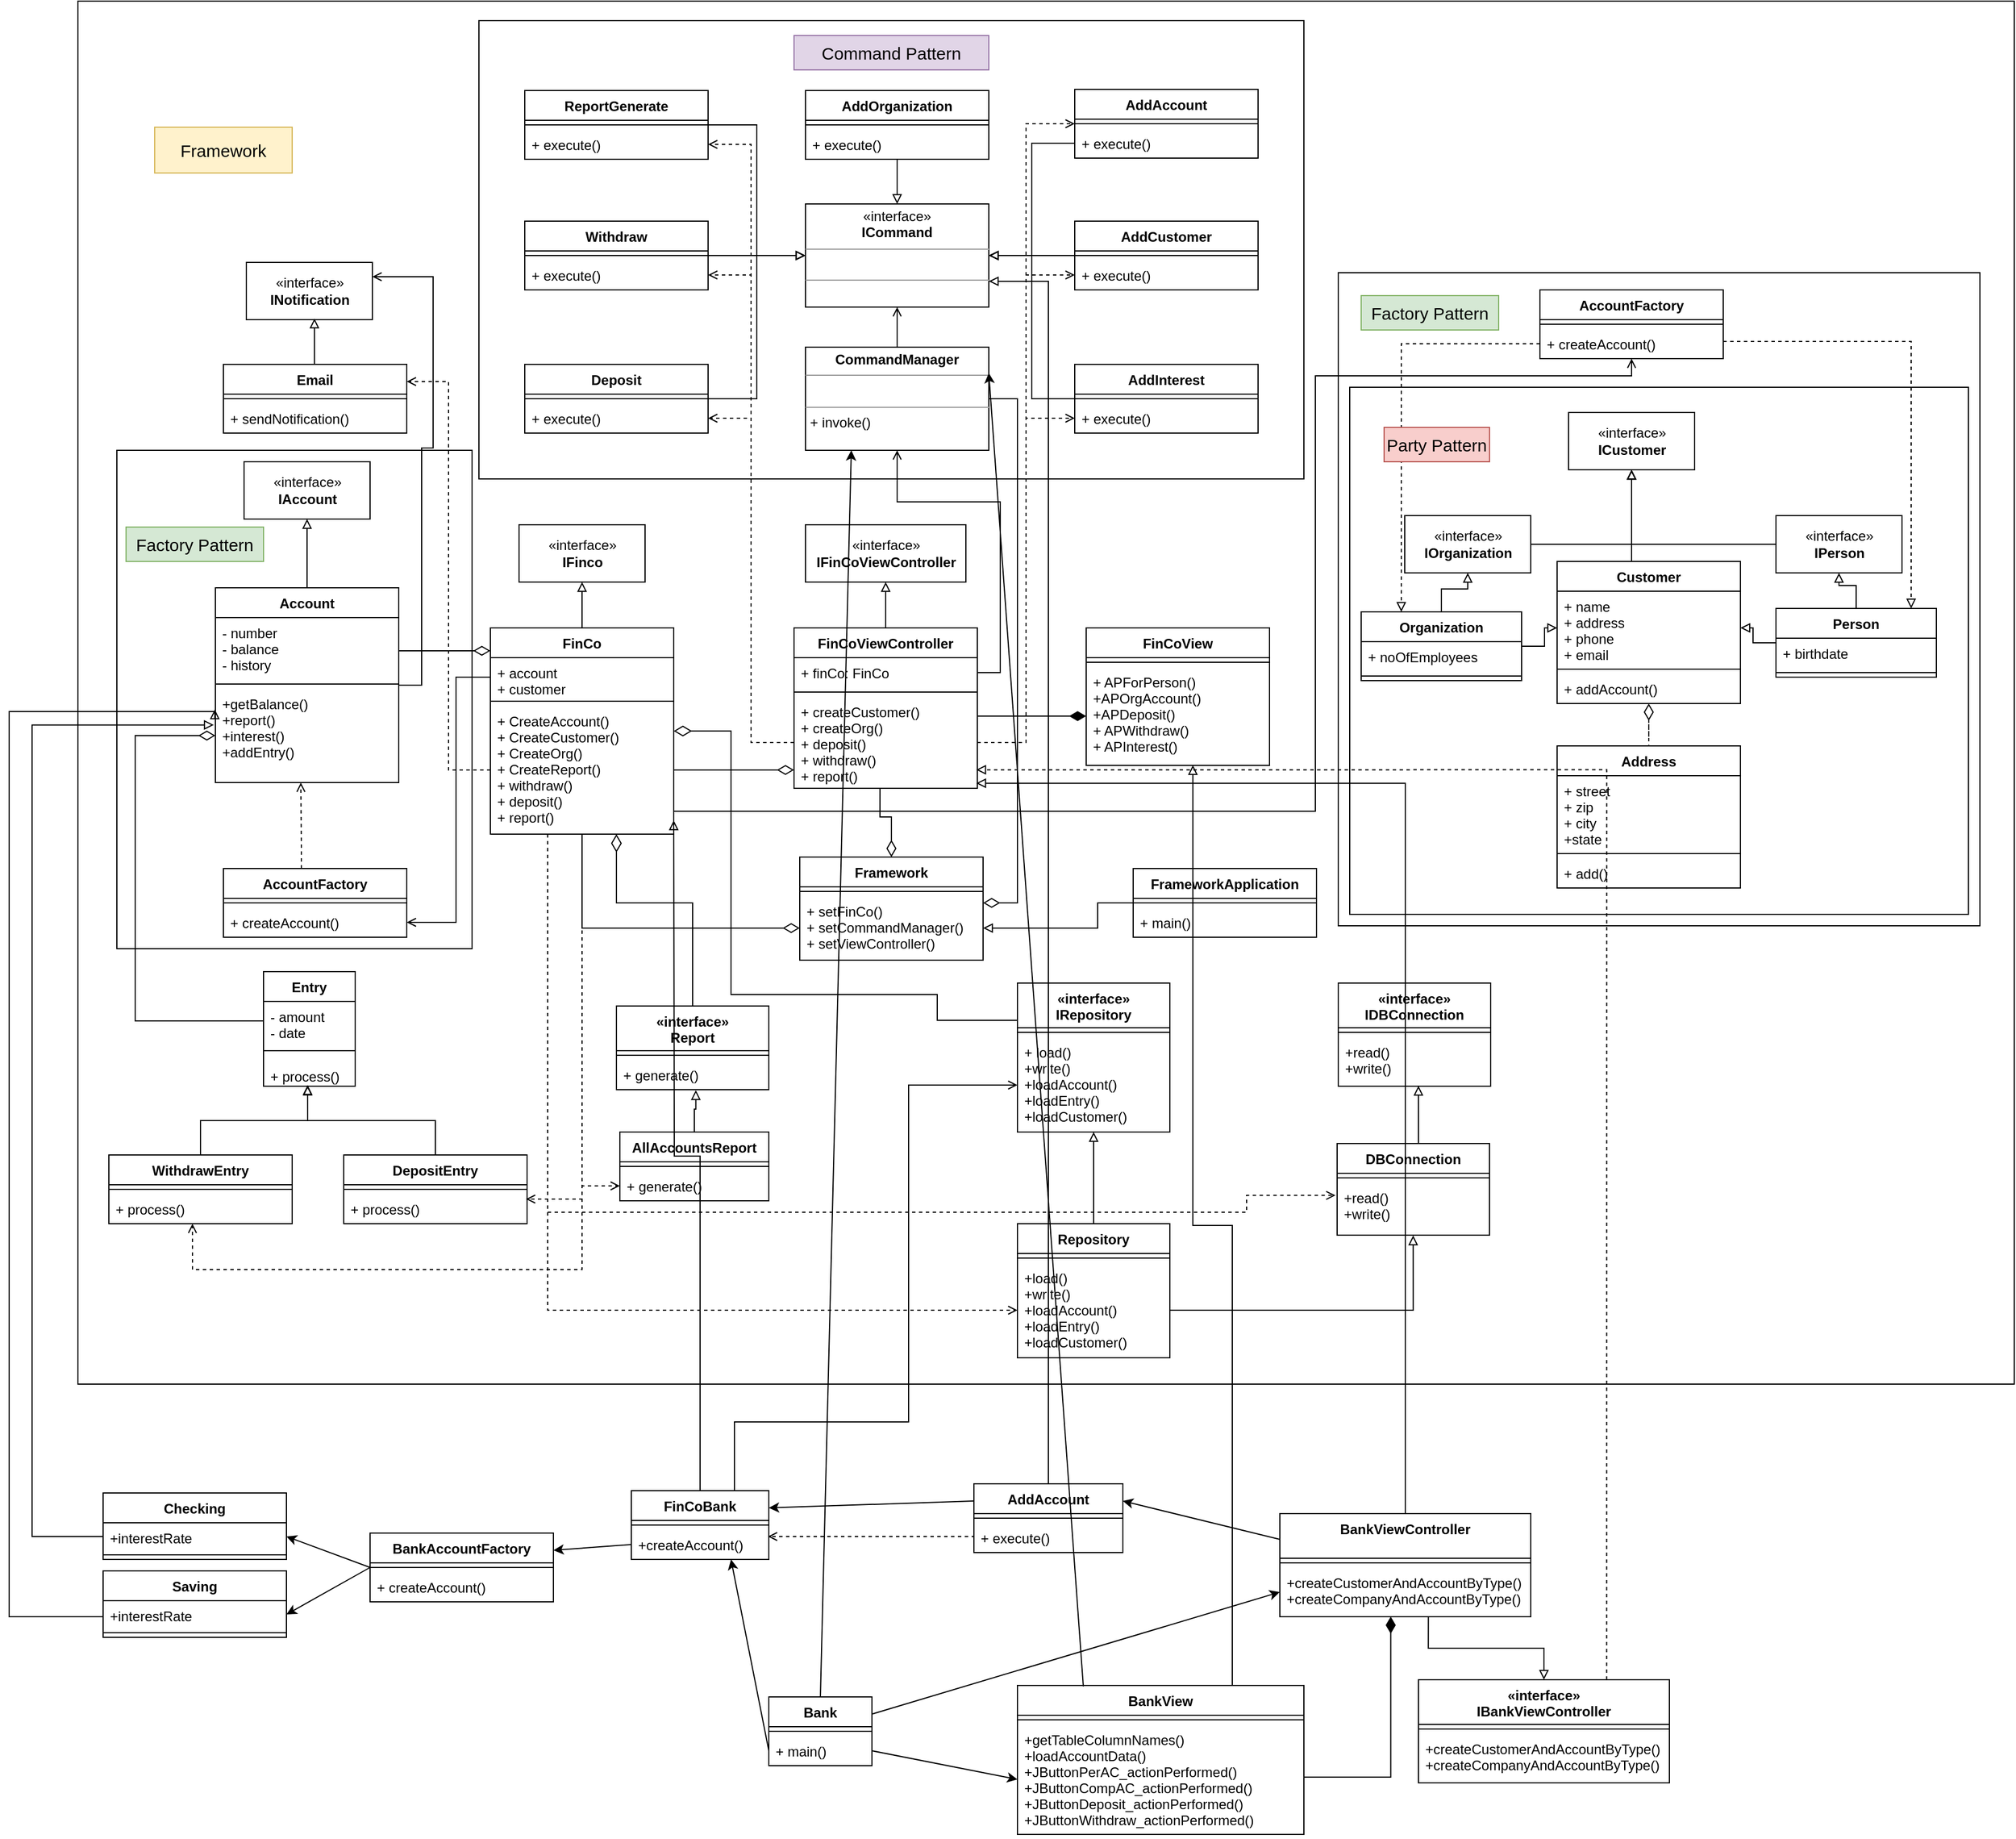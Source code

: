 <mxfile version="20.0.4" type="device"><diagram id="p2K5500ficSaJnGbRNXH" name="Page-1"><mxGraphModel dx="1501" dy="962" grid="1" gridSize="10" guides="1" tooltips="1" connect="1" arrows="1" fold="1" page="1" pageScale="1" pageWidth="850" pageHeight="1100" math="0" shadow="0"><root><mxCell id="0"/><mxCell id="1" parent="0"/><mxCell id="iLJwR2VdGcbZh-bFH01--1" value="" style="rounded=0;whiteSpace=wrap;html=1;fontSize=15;startSize=26;strokeColor=default;fillColor=default;" parent="1" vertex="1"><mxGeometry x="400" y="210" width="1690" height="1207" as="geometry"/></mxCell><mxCell id="iLJwR2VdGcbZh-bFH01--2" value="" style="rounded=0;whiteSpace=wrap;html=1;fontSize=15;strokeColor=default;fillColor=default;" parent="1" vertex="1"><mxGeometry x="1500" y="447" width="560" height="570" as="geometry"/></mxCell><mxCell id="iLJwR2VdGcbZh-bFH01--3" value="" style="rounded=0;whiteSpace=wrap;html=1;fontSize=15;strokeColor=default;fillColor=default;" parent="1" vertex="1"><mxGeometry x="1510" y="547" width="540" height="460" as="geometry"/></mxCell><mxCell id="iLJwR2VdGcbZh-bFH01--4" value="" style="rounded=0;whiteSpace=wrap;html=1;fontSize=15;" parent="1" vertex="1"><mxGeometry x="434" y="602" width="310" height="435" as="geometry"/></mxCell><mxCell id="iLJwR2VdGcbZh-bFH01--5" value="" style="rounded=0;whiteSpace=wrap;html=1;" parent="1" vertex="1"><mxGeometry x="750" y="227" width="720" height="400" as="geometry"/></mxCell><mxCell id="iLJwR2VdGcbZh-bFH01--6" style="edgeStyle=orthogonalEdgeStyle;rounded=0;orthogonalLoop=1;jettySize=auto;html=1;entryX=0.5;entryY=1;entryDx=0;entryDy=0;endArrow=block;endFill=0;" parent="1" source="iLJwR2VdGcbZh-bFH01--15" target="iLJwR2VdGcbZh-bFH01--28" edge="1"><mxGeometry relative="1" as="geometry"/></mxCell><mxCell id="iLJwR2VdGcbZh-bFH01--7" style="edgeStyle=orthogonalEdgeStyle;rounded=0;orthogonalLoop=1;jettySize=auto;html=1;entryX=1;entryY=0.5;entryDx=0;entryDy=0;fontSize=15;startArrow=diamondThin;startFill=0;endArrow=none;endFill=0;startSize=12;endSize=6;" parent="1" source="iLJwR2VdGcbZh-bFH01--15" target="iLJwR2VdGcbZh-bFH01--86" edge="1"><mxGeometry relative="1" as="geometry"><Array as="points"><mxPoint x="680" y="777"/></Array></mxGeometry></mxCell><mxCell id="iLJwR2VdGcbZh-bFH01--8" style="edgeStyle=orthogonalEdgeStyle;rounded=0;orthogonalLoop=1;jettySize=auto;html=1;entryX=0.994;entryY=0.173;entryDx=0;entryDy=0;entryPerimeter=0;fontSize=15;startArrow=none;startFill=0;endArrow=open;endFill=0;startSize=12;endSize=6;dashed=1;" parent="1" source="iLJwR2VdGcbZh-bFH01--15" target="iLJwR2VdGcbZh-bFH01--102" edge="1"><mxGeometry relative="1" as="geometry"/></mxCell><mxCell id="iLJwR2VdGcbZh-bFH01--9" style="edgeStyle=orthogonalEdgeStyle;rounded=0;orthogonalLoop=1;jettySize=auto;html=1;entryX=0.456;entryY=1;entryDx=0;entryDy=0;entryPerimeter=0;dashed=1;fontSize=15;startArrow=none;startFill=0;endArrow=open;endFill=0;startSize=12;endSize=6;" parent="1" source="iLJwR2VdGcbZh-bFH01--15" target="iLJwR2VdGcbZh-bFH01--98" edge="1"><mxGeometry relative="1" as="geometry"><Array as="points"><mxPoint x="840" y="1317"/><mxPoint x="500" y="1317"/></Array></mxGeometry></mxCell><mxCell id="iLJwR2VdGcbZh-bFH01--10" style="edgeStyle=orthogonalEdgeStyle;rounded=0;orthogonalLoop=1;jettySize=auto;html=1;entryX=0.5;entryY=0;entryDx=0;entryDy=0;fontSize=15;startArrow=diamondThin;startFill=0;endArrow=none;endFill=0;startSize=13;endSize=6;" parent="1" source="iLJwR2VdGcbZh-bFH01--15" target="iLJwR2VdGcbZh-bFH01--145" edge="1"><mxGeometry relative="1" as="geometry"><Array as="points"><mxPoint x="870" y="997"/><mxPoint x="937" y="997"/></Array></mxGeometry></mxCell><mxCell id="iLJwR2VdGcbZh-bFH01--11" style="edgeStyle=orthogonalEdgeStyle;rounded=0;orthogonalLoop=1;jettySize=auto;html=1;entryX=0;entryY=0.5;entryDx=0;entryDy=0;fontSize=15;startArrow=none;startFill=0;endArrow=open;endFill=0;startSize=13;endSize=6;dashed=1;" parent="1" source="iLJwR2VdGcbZh-bFH01--15" target="iLJwR2VdGcbZh-bFH01--151" edge="1"><mxGeometry relative="1" as="geometry"/></mxCell><mxCell id="iLJwR2VdGcbZh-bFH01--12" style="edgeStyle=orthogonalEdgeStyle;rounded=0;orthogonalLoop=1;jettySize=auto;html=1;entryX=0;entryY=0.5;entryDx=0;entryDy=0;fontSize=15;startArrow=none;startFill=0;endArrow=open;endFill=0;startSize=6;endSize=6;dashed=1;" parent="1" source="iLJwR2VdGcbZh-bFH01--15" target="iLJwR2VdGcbZh-bFH01--158" edge="1"><mxGeometry relative="1" as="geometry"><Array as="points"><mxPoint x="810" y="1353"/></Array></mxGeometry></mxCell><mxCell id="iLJwR2VdGcbZh-bFH01--13" style="edgeStyle=orthogonalEdgeStyle;rounded=0;orthogonalLoop=1;jettySize=auto;html=1;entryX=-0.011;entryY=0.245;entryDx=0;entryDy=0;dashed=1;fontSize=15;startArrow=none;startFill=0;endArrow=open;endFill=0;startSize=6;endSize=6;entryPerimeter=0;" parent="1" source="iLJwR2VdGcbZh-bFH01--15" target="iLJwR2VdGcbZh-bFH01--165" edge="1"><mxGeometry relative="1" as="geometry"><Array as="points"><mxPoint x="810" y="1267"/><mxPoint x="1420" y="1267"/><mxPoint x="1420" y="1252"/></Array></mxGeometry></mxCell><mxCell id="iLJwR2VdGcbZh-bFH01--14" style="edgeStyle=orthogonalEdgeStyle;rounded=0;orthogonalLoop=1;jettySize=auto;html=1;entryX=0;entryY=0.25;entryDx=0;entryDy=0;fontSize=15;startArrow=diamondThin;startFill=0;endArrow=none;endFill=0;startSize=13;endSize=6;" parent="1" source="iLJwR2VdGcbZh-bFH01--15" target="iLJwR2VdGcbZh-bFH01--153" edge="1"><mxGeometry relative="1" as="geometry"><Array as="points"><mxPoint x="970" y="847"/><mxPoint x="970" y="1077"/><mxPoint x="1150" y="1077"/><mxPoint x="1150" y="1100"/></Array></mxGeometry></mxCell><mxCell id="iLJwR2VdGcbZh-bFH01--15" value="FinCo" style="swimlane;fontStyle=1;align=center;verticalAlign=top;childLayout=stackLayout;horizontal=1;startSize=26;horizontalStack=0;resizeParent=1;resizeParentMax=0;resizeLast=0;collapsible=1;marginBottom=0;" parent="1" vertex="1"><mxGeometry x="760" y="757" width="160" height="180" as="geometry"/></mxCell><mxCell id="iLJwR2VdGcbZh-bFH01--16" value="+ account&#10;+ customer" style="text;strokeColor=none;fillColor=none;align=left;verticalAlign=top;spacingLeft=4;spacingRight=4;overflow=hidden;rotatable=0;points=[[0,0.5],[1,0.5]];portConstraint=eastwest;" parent="iLJwR2VdGcbZh-bFH01--15" vertex="1"><mxGeometry y="26" width="160" height="34" as="geometry"/></mxCell><mxCell id="iLJwR2VdGcbZh-bFH01--17" value="" style="line;strokeWidth=1;fillColor=none;align=left;verticalAlign=middle;spacingTop=-1;spacingLeft=3;spacingRight=3;rotatable=0;labelPosition=right;points=[];portConstraint=eastwest;" parent="iLJwR2VdGcbZh-bFH01--15" vertex="1"><mxGeometry y="60" width="160" height="8" as="geometry"/></mxCell><mxCell id="iLJwR2VdGcbZh-bFH01--18" value="+ CreateAccount()&#10;+ CreateCustomer()&#10;+ CreateOrg()&#10;+ CreateReport()&#10;+ withdraw()&#10;+ deposit()&#10;+ report()" style="text;strokeColor=none;fillColor=none;align=left;verticalAlign=top;spacingLeft=4;spacingRight=4;overflow=hidden;rotatable=0;points=[[0,0.5],[1,0.5]];portConstraint=eastwest;" parent="iLJwR2VdGcbZh-bFH01--15" vertex="1"><mxGeometry y="68" width="160" height="112" as="geometry"/></mxCell><mxCell id="iLJwR2VdGcbZh-bFH01--19" style="edgeStyle=orthogonalEdgeStyle;rounded=0;orthogonalLoop=1;jettySize=auto;html=1;entryX=0.469;entryY=1;entryDx=0;entryDy=0;entryPerimeter=0;fontSize=15;startArrow=diamondThin;startFill=0;endArrow=none;endFill=0;startSize=12;endSize=12;" parent="1" source="iLJwR2VdGcbZh-bFH01--21" target="iLJwR2VdGcbZh-bFH01--34" edge="1"><mxGeometry relative="1" as="geometry"/></mxCell><mxCell id="iLJwR2VdGcbZh-bFH01--20" style="edgeStyle=orthogonalEdgeStyle;rounded=0;orthogonalLoop=1;jettySize=auto;html=1;entryX=0.5;entryY=1;entryDx=0;entryDy=0;entryPerimeter=0;fontSize=15;startArrow=diamondThin;startFill=0;endArrow=none;endFill=0;startSize=12;endSize=12;exitX=0;exitY=0.5;exitDx=0;exitDy=0;" parent="1" source="iLJwR2VdGcbZh-bFH01--23" target="iLJwR2VdGcbZh-bFH01--18" edge="1"><mxGeometry relative="1" as="geometry"/></mxCell><mxCell id="iLJwR2VdGcbZh-bFH01--21" value="Framework" style="swimlane;fontStyle=1;align=center;verticalAlign=top;childLayout=stackLayout;horizontal=1;startSize=26;horizontalStack=0;resizeParent=1;resizeParentMax=0;resizeLast=0;collapsible=1;marginBottom=0;" parent="1" vertex="1"><mxGeometry x="1030" y="957" width="160" height="90" as="geometry"/></mxCell><mxCell id="iLJwR2VdGcbZh-bFH01--22" value="" style="line;strokeWidth=1;fillColor=none;align=left;verticalAlign=middle;spacingTop=-1;spacingLeft=3;spacingRight=3;rotatable=0;labelPosition=right;points=[];portConstraint=eastwest;" parent="iLJwR2VdGcbZh-bFH01--21" vertex="1"><mxGeometry y="26" width="160" height="8" as="geometry"/></mxCell><mxCell id="iLJwR2VdGcbZh-bFH01--23" value="+ setFinCo()&#10;+ setCommandManager()&#10;+ setViewController()" style="text;strokeColor=none;fillColor=none;align=left;verticalAlign=top;spacingLeft=4;spacingRight=4;overflow=hidden;rotatable=0;points=[[0,0.5],[1,0.5]];portConstraint=eastwest;" parent="iLJwR2VdGcbZh-bFH01--21" vertex="1"><mxGeometry y="34" width="160" height="56" as="geometry"/></mxCell><mxCell id="iLJwR2VdGcbZh-bFH01--24" style="edgeStyle=orthogonalEdgeStyle;rounded=0;orthogonalLoop=1;jettySize=auto;html=1;entryX=1;entryY=0.5;entryDx=0;entryDy=0;endArrow=block;endFill=0;" parent="1" source="iLJwR2VdGcbZh-bFH01--25" target="iLJwR2VdGcbZh-bFH01--23" edge="1"><mxGeometry relative="1" as="geometry"><Array as="points"><mxPoint x="1290" y="997"/><mxPoint x="1290" y="1019"/></Array></mxGeometry></mxCell><mxCell id="iLJwR2VdGcbZh-bFH01--25" value="FrameworkApplication" style="swimlane;fontStyle=1;align=center;verticalAlign=top;childLayout=stackLayout;horizontal=1;startSize=26;horizontalStack=0;resizeParent=1;resizeParentMax=0;resizeLast=0;collapsible=1;marginBottom=0;" parent="1" vertex="1"><mxGeometry x="1321" y="967" width="160" height="60" as="geometry"/></mxCell><mxCell id="iLJwR2VdGcbZh-bFH01--26" value="" style="line;strokeWidth=1;fillColor=none;align=left;verticalAlign=middle;spacingTop=-1;spacingLeft=3;spacingRight=3;rotatable=0;labelPosition=right;points=[];portConstraint=eastwest;" parent="iLJwR2VdGcbZh-bFH01--25" vertex="1"><mxGeometry y="26" width="160" height="8" as="geometry"/></mxCell><mxCell id="iLJwR2VdGcbZh-bFH01--27" value="+ main()" style="text;strokeColor=none;fillColor=none;align=left;verticalAlign=top;spacingLeft=4;spacingRight=4;overflow=hidden;rotatable=0;points=[[0,0.5],[1,0.5]];portConstraint=eastwest;" parent="iLJwR2VdGcbZh-bFH01--25" vertex="1"><mxGeometry y="34" width="160" height="26" as="geometry"/></mxCell><mxCell id="iLJwR2VdGcbZh-bFH01--28" value="«interface»&lt;br&gt;&lt;b&gt;IFinco&lt;/b&gt;" style="html=1;" parent="1" vertex="1"><mxGeometry x="785" y="667" width="110" height="50" as="geometry"/></mxCell><mxCell id="iLJwR2VdGcbZh-bFH01--29" value="«interface»&lt;br&gt;&lt;b&gt;IFinCoViewController&lt;/b&gt;" style="html=1;" parent="1" vertex="1"><mxGeometry x="1035" y="667" width="140" height="50" as="geometry"/></mxCell><mxCell id="iLJwR2VdGcbZh-bFH01--30" style="edgeStyle=orthogonalEdgeStyle;rounded=0;orthogonalLoop=1;jettySize=auto;html=1;entryX=0.5;entryY=1;entryDx=0;entryDy=0;endArrow=block;endFill=0;" parent="1" source="iLJwR2VdGcbZh-bFH01--31" target="iLJwR2VdGcbZh-bFH01--29" edge="1"><mxGeometry relative="1" as="geometry"/></mxCell><mxCell id="iLJwR2VdGcbZh-bFH01--31" value="FinCoViewController" style="swimlane;fontStyle=1;align=center;verticalAlign=top;childLayout=stackLayout;horizontal=1;startSize=26;horizontalStack=0;resizeParent=1;resizeParentMax=0;resizeLast=0;collapsible=1;marginBottom=0;" parent="1" vertex="1"><mxGeometry x="1025" y="757" width="160" height="140" as="geometry"/></mxCell><mxCell id="iLJwR2VdGcbZh-bFH01--32" value="+ finCo: FinCo" style="text;strokeColor=none;fillColor=none;align=left;verticalAlign=top;spacingLeft=4;spacingRight=4;overflow=hidden;rotatable=0;points=[[0,0.5],[1,0.5]];portConstraint=eastwest;" parent="iLJwR2VdGcbZh-bFH01--31" vertex="1"><mxGeometry y="26" width="160" height="26" as="geometry"/></mxCell><mxCell id="iLJwR2VdGcbZh-bFH01--33" value="" style="line;strokeWidth=1;fillColor=none;align=left;verticalAlign=middle;spacingTop=-1;spacingLeft=3;spacingRight=3;rotatable=0;labelPosition=right;points=[];portConstraint=eastwest;" parent="iLJwR2VdGcbZh-bFH01--31" vertex="1"><mxGeometry y="52" width="160" height="8" as="geometry"/></mxCell><mxCell id="iLJwR2VdGcbZh-bFH01--34" value="+ createCustomer()&#10;+ createOrg()&#10;+ deposit()&#10;+ withdraw()&#10;+ report()" style="text;strokeColor=none;fillColor=none;align=left;verticalAlign=top;spacingLeft=4;spacingRight=4;overflow=hidden;rotatable=0;points=[[0,0.5],[1,0.5]];portConstraint=eastwest;" parent="iLJwR2VdGcbZh-bFH01--31" vertex="1"><mxGeometry y="60" width="160" height="80" as="geometry"/></mxCell><mxCell id="iLJwR2VdGcbZh-bFH01--35" style="edgeStyle=orthogonalEdgeStyle;rounded=0;orthogonalLoop=1;jettySize=auto;html=1;entryX=0;entryY=0.5;entryDx=0;entryDy=0;endArrow=block;endFill=0;" parent="1" source="iLJwR2VdGcbZh-bFH01--36" target="iLJwR2VdGcbZh-bFH01--63" edge="1"><mxGeometry relative="1" as="geometry"/></mxCell><mxCell id="iLJwR2VdGcbZh-bFH01--36" value="ReportGenerate" style="swimlane;fontStyle=1;align=center;verticalAlign=top;childLayout=stackLayout;horizontal=1;startSize=26;horizontalStack=0;resizeParent=1;resizeParentMax=0;resizeLast=0;collapsible=1;marginBottom=0;" parent="1" vertex="1"><mxGeometry x="790" y="288" width="160" height="60" as="geometry"/></mxCell><mxCell id="iLJwR2VdGcbZh-bFH01--37" value="" style="line;strokeWidth=1;fillColor=none;align=left;verticalAlign=middle;spacingTop=-1;spacingLeft=3;spacingRight=3;rotatable=0;labelPosition=right;points=[];portConstraint=eastwest;" parent="iLJwR2VdGcbZh-bFH01--36" vertex="1"><mxGeometry y="26" width="160" height="8" as="geometry"/></mxCell><mxCell id="iLJwR2VdGcbZh-bFH01--38" value="+ execute()" style="text;strokeColor=none;fillColor=none;align=left;verticalAlign=top;spacingLeft=4;spacingRight=4;overflow=hidden;rotatable=0;points=[[0,0.5],[1,0.5]];portConstraint=eastwest;" parent="iLJwR2VdGcbZh-bFH01--36" vertex="1"><mxGeometry y="34" width="160" height="26" as="geometry"/></mxCell><mxCell id="iLJwR2VdGcbZh-bFH01--39" style="edgeStyle=orthogonalEdgeStyle;rounded=0;orthogonalLoop=1;jettySize=auto;html=1;entryX=0;entryY=0.5;entryDx=0;entryDy=0;endArrow=block;endFill=0;" parent="1" source="iLJwR2VdGcbZh-bFH01--40" target="iLJwR2VdGcbZh-bFH01--63" edge="1"><mxGeometry relative="1" as="geometry"/></mxCell><mxCell id="iLJwR2VdGcbZh-bFH01--40" value="Withdraw" style="swimlane;fontStyle=1;align=center;verticalAlign=top;childLayout=stackLayout;horizontal=1;startSize=26;horizontalStack=0;resizeParent=1;resizeParentMax=0;resizeLast=0;collapsible=1;marginBottom=0;" parent="1" vertex="1"><mxGeometry x="790" y="402" width="160" height="60" as="geometry"/></mxCell><mxCell id="iLJwR2VdGcbZh-bFH01--41" value="" style="line;strokeWidth=1;fillColor=none;align=left;verticalAlign=middle;spacingTop=-1;spacingLeft=3;spacingRight=3;rotatable=0;labelPosition=right;points=[];portConstraint=eastwest;" parent="iLJwR2VdGcbZh-bFH01--40" vertex="1"><mxGeometry y="26" width="160" height="8" as="geometry"/></mxCell><mxCell id="iLJwR2VdGcbZh-bFH01--42" value="+ execute()" style="text;strokeColor=none;fillColor=none;align=left;verticalAlign=top;spacingLeft=4;spacingRight=4;overflow=hidden;rotatable=0;points=[[0,0.5],[1,0.5]];portConstraint=eastwest;" parent="iLJwR2VdGcbZh-bFH01--40" vertex="1"><mxGeometry y="34" width="160" height="26" as="geometry"/></mxCell><mxCell id="iLJwR2VdGcbZh-bFH01--43" style="edgeStyle=orthogonalEdgeStyle;rounded=0;orthogonalLoop=1;jettySize=auto;html=1;entryX=0;entryY=0.5;entryDx=0;entryDy=0;endArrow=block;endFill=0;" parent="1" source="iLJwR2VdGcbZh-bFH01--44" target="iLJwR2VdGcbZh-bFH01--63" edge="1"><mxGeometry relative="1" as="geometry"/></mxCell><mxCell id="iLJwR2VdGcbZh-bFH01--44" value="Deposit" style="swimlane;fontStyle=1;align=center;verticalAlign=top;childLayout=stackLayout;horizontal=1;startSize=26;horizontalStack=0;resizeParent=1;resizeParentMax=0;resizeLast=0;collapsible=1;marginBottom=0;" parent="1" vertex="1"><mxGeometry x="790" y="527" width="160" height="60" as="geometry"/></mxCell><mxCell id="iLJwR2VdGcbZh-bFH01--45" value="" style="line;strokeWidth=1;fillColor=none;align=left;verticalAlign=middle;spacingTop=-1;spacingLeft=3;spacingRight=3;rotatable=0;labelPosition=right;points=[];portConstraint=eastwest;" parent="iLJwR2VdGcbZh-bFH01--44" vertex="1"><mxGeometry y="26" width="160" height="8" as="geometry"/></mxCell><mxCell id="iLJwR2VdGcbZh-bFH01--46" value="+ execute()" style="text;align=left;verticalAlign=top;spacingLeft=4;spacingRight=4;overflow=hidden;rotatable=0;points=[[0,0.5],[1,0.5]];portConstraint=eastwest;fillColor=none;" parent="iLJwR2VdGcbZh-bFH01--44" vertex="1"><mxGeometry y="34" width="160" height="26" as="geometry"/></mxCell><mxCell id="iLJwR2VdGcbZh-bFH01--47" value="AddInterest" style="swimlane;fontStyle=1;align=center;verticalAlign=top;childLayout=stackLayout;horizontal=1;startSize=26;horizontalStack=0;resizeParent=1;resizeParentMax=0;resizeLast=0;collapsible=1;marginBottom=0;" parent="1" vertex="1"><mxGeometry x="1270" y="527" width="160" height="60" as="geometry"/></mxCell><mxCell id="iLJwR2VdGcbZh-bFH01--48" value="" style="line;strokeWidth=1;fillColor=none;align=left;verticalAlign=middle;spacingTop=-1;spacingLeft=3;spacingRight=3;rotatable=0;labelPosition=right;points=[];portConstraint=eastwest;" parent="iLJwR2VdGcbZh-bFH01--47" vertex="1"><mxGeometry y="26" width="160" height="8" as="geometry"/></mxCell><mxCell id="iLJwR2VdGcbZh-bFH01--49" value="+ execute()" style="text;strokeColor=none;fillColor=none;align=left;verticalAlign=top;spacingLeft=4;spacingRight=4;overflow=hidden;rotatable=0;points=[[0,0.5],[1,0.5]];portConstraint=eastwest;" parent="iLJwR2VdGcbZh-bFH01--47" vertex="1"><mxGeometry y="34" width="160" height="26" as="geometry"/></mxCell><mxCell id="iLJwR2VdGcbZh-bFH01--50" value="AddAccount" style="swimlane;fontStyle=1;align=center;verticalAlign=top;childLayout=stackLayout;horizontal=1;startSize=26;horizontalStack=0;resizeParent=1;resizeParentMax=0;resizeLast=0;collapsible=1;marginBottom=0;fillColor=default;" parent="1" vertex="1"><mxGeometry x="1270" y="287" width="160" height="60" as="geometry"/></mxCell><mxCell id="iLJwR2VdGcbZh-bFH01--51" value="" style="line;strokeWidth=1;fillColor=default;align=left;verticalAlign=middle;spacingTop=-1;spacingLeft=3;spacingRight=3;rotatable=0;labelPosition=right;points=[];portConstraint=eastwest;" parent="iLJwR2VdGcbZh-bFH01--50" vertex="1"><mxGeometry y="26" width="160" height="8" as="geometry"/></mxCell><mxCell id="iLJwR2VdGcbZh-bFH01--52" value="+ execute()" style="text;strokeColor=none;fillColor=none;align=left;verticalAlign=top;spacingLeft=4;spacingRight=4;overflow=hidden;rotatable=0;points=[[0,0.5],[1,0.5]];portConstraint=eastwest;" parent="iLJwR2VdGcbZh-bFH01--50" vertex="1"><mxGeometry y="34" width="160" height="26" as="geometry"/></mxCell><mxCell id="iLJwR2VdGcbZh-bFH01--53" style="edgeStyle=orthogonalEdgeStyle;rounded=0;orthogonalLoop=1;jettySize=auto;html=1;entryX=1;entryY=0.5;entryDx=0;entryDy=0;endArrow=block;endFill=0;" parent="1" source="iLJwR2VdGcbZh-bFH01--54" target="iLJwR2VdGcbZh-bFH01--63" edge="1"><mxGeometry relative="1" as="geometry"/></mxCell><mxCell id="iLJwR2VdGcbZh-bFH01--54" value="AddCustomer" style="swimlane;fontStyle=1;align=center;verticalAlign=top;childLayout=stackLayout;horizontal=1;startSize=26;horizontalStack=0;resizeParent=1;resizeParentMax=0;resizeLast=0;collapsible=1;marginBottom=0;" parent="1" vertex="1"><mxGeometry x="1270" y="402" width="160" height="60" as="geometry"/></mxCell><mxCell id="iLJwR2VdGcbZh-bFH01--55" value="" style="line;strokeWidth=1;fillColor=none;align=left;verticalAlign=middle;spacingTop=-1;spacingLeft=3;spacingRight=3;rotatable=0;labelPosition=right;points=[];portConstraint=eastwest;" parent="iLJwR2VdGcbZh-bFH01--54" vertex="1"><mxGeometry y="26" width="160" height="8" as="geometry"/></mxCell><mxCell id="iLJwR2VdGcbZh-bFH01--56" value="+ execute()" style="text;align=left;verticalAlign=top;spacingLeft=4;spacingRight=4;overflow=hidden;rotatable=0;points=[[0,0.5],[1,0.5]];portConstraint=eastwest;fillColor=none;" parent="iLJwR2VdGcbZh-bFH01--54" vertex="1"><mxGeometry y="34" width="160" height="26" as="geometry"/></mxCell><mxCell id="iLJwR2VdGcbZh-bFH01--57" style="edgeStyle=orthogonalEdgeStyle;rounded=0;orthogonalLoop=1;jettySize=auto;html=1;entryX=0.5;entryY=0;entryDx=0;entryDy=0;endArrow=block;endFill=0;" parent="1" source="iLJwR2VdGcbZh-bFH01--58" target="iLJwR2VdGcbZh-bFH01--63" edge="1"><mxGeometry relative="1" as="geometry"/></mxCell><mxCell id="iLJwR2VdGcbZh-bFH01--58" value="AddOrganization" style="swimlane;fontStyle=1;align=center;verticalAlign=top;childLayout=stackLayout;horizontal=1;startSize=26;horizontalStack=0;resizeParent=1;resizeParentMax=0;resizeLast=0;collapsible=1;marginBottom=0;" parent="1" vertex="1"><mxGeometry x="1035" y="288" width="160" height="60" as="geometry"/></mxCell><mxCell id="iLJwR2VdGcbZh-bFH01--59" value="" style="line;strokeWidth=1;fillColor=none;align=left;verticalAlign=middle;spacingTop=-1;spacingLeft=3;spacingRight=3;rotatable=0;labelPosition=right;points=[];portConstraint=eastwest;" parent="iLJwR2VdGcbZh-bFH01--58" vertex="1"><mxGeometry y="26" width="160" height="8" as="geometry"/></mxCell><mxCell id="iLJwR2VdGcbZh-bFH01--60" value="+ execute()" style="text;strokeColor=none;fillColor=none;align=left;verticalAlign=top;spacingLeft=4;spacingRight=4;overflow=hidden;rotatable=0;points=[[0,0.5],[1,0.5]];portConstraint=eastwest;" parent="iLJwR2VdGcbZh-bFH01--58" vertex="1"><mxGeometry y="34" width="160" height="26" as="geometry"/></mxCell><mxCell id="iLJwR2VdGcbZh-bFH01--61" style="edgeStyle=orthogonalEdgeStyle;rounded=0;orthogonalLoop=1;jettySize=auto;html=1;entryX=0.5;entryY=1;entryDx=0;entryDy=0;endArrow=open;endFill=0;" parent="1" source="iLJwR2VdGcbZh-bFH01--62" target="iLJwR2VdGcbZh-bFH01--63" edge="1"><mxGeometry relative="1" as="geometry"/></mxCell><mxCell id="iLJwR2VdGcbZh-bFH01--62" value="&lt;p style=&quot;margin:0px;margin-top:4px;text-align:center;&quot;&gt;&lt;span style=&quot;font-weight: 700;&quot;&gt;CommandManager&lt;/span&gt;&lt;br&gt;&lt;/p&gt;&lt;hr size=&quot;1&quot;&gt;&lt;p style=&quot;margin:0px;margin-left:4px;&quot;&gt;&lt;br&gt;&lt;/p&gt;&lt;hr size=&quot;1&quot;&gt;&lt;p style=&quot;margin:0px;margin-left:4px;&quot;&gt;+ invoke()&lt;br&gt;&lt;/p&gt;" style="verticalAlign=top;align=left;overflow=fill;fontSize=12;fontFamily=Helvetica;html=1;" parent="1" vertex="1"><mxGeometry x="1035" y="512" width="160" height="90" as="geometry"/></mxCell><mxCell id="iLJwR2VdGcbZh-bFH01--63" value="&lt;p style=&quot;margin:0px;margin-top:4px;text-align:center;&quot;&gt;«interface»&lt;br&gt;&lt;b&gt;ICommand&lt;/b&gt;&lt;br&gt;&lt;/p&gt;&lt;hr size=&quot;1&quot;&gt;&lt;p style=&quot;margin:0px;margin-left:4px;&quot;&gt;&lt;br&gt;&lt;/p&gt;&lt;hr size=&quot;1&quot;&gt;&lt;p style=&quot;margin:0px;margin-left:4px;&quot;&gt;&lt;br&gt;&lt;/p&gt;" style="verticalAlign=top;align=left;overflow=fill;fontSize=12;fontFamily=Helvetica;html=1;" parent="1" vertex="1"><mxGeometry x="1035" y="387" width="160" height="90" as="geometry"/></mxCell><mxCell id="iLJwR2VdGcbZh-bFH01--64" style="edgeStyle=orthogonalEdgeStyle;rounded=0;orthogonalLoop=1;jettySize=auto;html=1;entryX=1;entryY=0.5;entryDx=0;entryDy=0;endArrow=block;endFill=0;" parent="1" source="iLJwR2VdGcbZh-bFH01--52" target="iLJwR2VdGcbZh-bFH01--63" edge="1"><mxGeometry relative="1" as="geometry"/></mxCell><mxCell id="iLJwR2VdGcbZh-bFH01--65" style="edgeStyle=orthogonalEdgeStyle;rounded=0;orthogonalLoop=1;jettySize=auto;html=1;entryX=1;entryY=0.5;entryDx=0;entryDy=0;endArrow=block;endFill=0;" parent="1" source="iLJwR2VdGcbZh-bFH01--48" target="iLJwR2VdGcbZh-bFH01--63" edge="1"><mxGeometry relative="1" as="geometry"/></mxCell><mxCell id="iLJwR2VdGcbZh-bFH01--66" value="&lt;font style=&quot;font-size: 15px;&quot;&gt;Command Pattern&lt;/font&gt;" style="text;html=1;strokeColor=#9673a6;fillColor=#e1d5e7;align=center;verticalAlign=middle;whiteSpace=wrap;rounded=0;" parent="1" vertex="1"><mxGeometry x="1025" y="240" width="170" height="30" as="geometry"/></mxCell><mxCell id="iLJwR2VdGcbZh-bFH01--67" style="edgeStyle=orthogonalEdgeStyle;rounded=0;orthogonalLoop=1;jettySize=auto;html=1;entryX=0;entryY=0.5;entryDx=0;entryDy=0;fontSize=15;endArrow=open;endFill=0;dashed=1;" parent="1" source="iLJwR2VdGcbZh-bFH01--34" target="iLJwR2VdGcbZh-bFH01--50" edge="1"><mxGeometry relative="1" as="geometry"/></mxCell><mxCell id="iLJwR2VdGcbZh-bFH01--68" style="edgeStyle=orthogonalEdgeStyle;rounded=0;orthogonalLoop=1;jettySize=auto;html=1;entryX=0;entryY=0.5;entryDx=0;entryDy=0;fontSize=15;endArrow=open;endFill=0;dashed=1;" parent="1" source="iLJwR2VdGcbZh-bFH01--34" target="iLJwR2VdGcbZh-bFH01--56" edge="1"><mxGeometry relative="1" as="geometry"/></mxCell><mxCell id="iLJwR2VdGcbZh-bFH01--69" style="edgeStyle=orthogonalEdgeStyle;rounded=0;orthogonalLoop=1;jettySize=auto;html=1;entryX=0;entryY=0.5;entryDx=0;entryDy=0;dashed=1;fontSize=15;endArrow=open;endFill=0;" parent="1" source="iLJwR2VdGcbZh-bFH01--34" target="iLJwR2VdGcbZh-bFH01--49" edge="1"><mxGeometry relative="1" as="geometry"/></mxCell><mxCell id="iLJwR2VdGcbZh-bFH01--70" style="edgeStyle=orthogonalEdgeStyle;rounded=0;orthogonalLoop=1;jettySize=auto;html=1;entryX=1;entryY=0.5;entryDx=0;entryDy=0;dashed=1;fontSize=15;endArrow=open;endFill=0;" parent="1" source="iLJwR2VdGcbZh-bFH01--34" target="iLJwR2VdGcbZh-bFH01--38" edge="1"><mxGeometry relative="1" as="geometry"/></mxCell><mxCell id="iLJwR2VdGcbZh-bFH01--71" style="edgeStyle=orthogonalEdgeStyle;rounded=0;orthogonalLoop=1;jettySize=auto;html=1;entryX=1;entryY=0.5;entryDx=0;entryDy=0;dashed=1;fontSize=15;endArrow=open;endFill=0;" parent="1" source="iLJwR2VdGcbZh-bFH01--34" target="iLJwR2VdGcbZh-bFH01--42" edge="1"><mxGeometry relative="1" as="geometry"/></mxCell><mxCell id="iLJwR2VdGcbZh-bFH01--72" style="edgeStyle=orthogonalEdgeStyle;rounded=0;orthogonalLoop=1;jettySize=auto;html=1;entryX=1;entryY=0.5;entryDx=0;entryDy=0;dashed=1;fontSize=15;endArrow=open;endFill=0;" parent="1" source="iLJwR2VdGcbZh-bFH01--34" target="iLJwR2VdGcbZh-bFH01--46" edge="1"><mxGeometry relative="1" as="geometry"/></mxCell><mxCell id="iLJwR2VdGcbZh-bFH01--73" style="edgeStyle=orthogonalEdgeStyle;rounded=0;orthogonalLoop=1;jettySize=auto;html=1;entryX=0.5;entryY=1;entryDx=0;entryDy=0;fontSize=15;endArrow=open;endFill=0;" parent="1" source="iLJwR2VdGcbZh-bFH01--32" target="iLJwR2VdGcbZh-bFH01--62" edge="1"><mxGeometry relative="1" as="geometry"><Array as="points"><mxPoint x="1205" y="796"/><mxPoint x="1205" y="647"/><mxPoint x="1115" y="647"/></Array></mxGeometry></mxCell><mxCell id="iLJwR2VdGcbZh-bFH01--74" style="edgeStyle=orthogonalEdgeStyle;rounded=0;orthogonalLoop=1;jettySize=auto;html=1;fontSize=15;endArrow=none;endFill=0;startArrow=diamondThin;startFill=0;endSize=12;startSize=12;" parent="1" source="iLJwR2VdGcbZh-bFH01--34" target="iLJwR2VdGcbZh-bFH01--18" edge="1"><mxGeometry relative="1" as="geometry"><Array as="points"><mxPoint x="980" y="881"/><mxPoint x="980" y="881"/></Array></mxGeometry></mxCell><mxCell id="iLJwR2VdGcbZh-bFH01--75" value="FinCoView" style="swimlane;fontStyle=1;align=center;verticalAlign=top;childLayout=stackLayout;horizontal=1;startSize=26;horizontalStack=0;resizeParent=1;resizeParentMax=0;resizeLast=0;collapsible=1;marginBottom=0;" parent="1" vertex="1"><mxGeometry x="1280" y="757" width="160" height="120" as="geometry"/></mxCell><mxCell id="iLJwR2VdGcbZh-bFH01--76" value="" style="line;strokeWidth=1;fillColor=none;align=left;verticalAlign=middle;spacingTop=-1;spacingLeft=3;spacingRight=3;rotatable=0;labelPosition=right;points=[];portConstraint=eastwest;" parent="iLJwR2VdGcbZh-bFH01--75" vertex="1"><mxGeometry y="26" width="160" height="8" as="geometry"/></mxCell><mxCell id="iLJwR2VdGcbZh-bFH01--77" value="+ APForPerson()&#10;+APOrgAccount()&#10;+APDeposit()&#10;+ APWithdraw()&#10;+ APInterest()" style="text;strokeColor=none;fillColor=none;align=left;verticalAlign=top;spacingLeft=4;spacingRight=4;overflow=hidden;rotatable=0;points=[[0,0.5],[1,0.5]];portConstraint=eastwest;" parent="iLJwR2VdGcbZh-bFH01--75" vertex="1"><mxGeometry y="34" width="160" height="86" as="geometry"/></mxCell><mxCell id="iLJwR2VdGcbZh-bFH01--78" style="edgeStyle=orthogonalEdgeStyle;rounded=0;orthogonalLoop=1;jettySize=auto;html=1;entryX=1;entryY=0.5;entryDx=0;entryDy=0;fontSize=15;startArrow=diamondThin;startFill=1;endArrow=none;endFill=0;startSize=12;endSize=12;" parent="1" source="iLJwR2VdGcbZh-bFH01--77" target="iLJwR2VdGcbZh-bFH01--34" edge="1"><mxGeometry relative="1" as="geometry"><Array as="points"><mxPoint x="1185" y="834"/></Array></mxGeometry></mxCell><mxCell id="iLJwR2VdGcbZh-bFH01--79" style="edgeStyle=orthogonalEdgeStyle;rounded=0;orthogonalLoop=1;jettySize=auto;html=1;entryX=1;entryY=0.5;entryDx=0;entryDy=0;fontSize=15;startArrow=diamondThin;startFill=0;endArrow=none;endFill=0;startSize=12;endSize=12;" parent="1" source="iLJwR2VdGcbZh-bFH01--23" target="iLJwR2VdGcbZh-bFH01--62" edge="1"><mxGeometry relative="1" as="geometry"><Array as="points"><mxPoint x="1220" y="997"/><mxPoint x="1220" y="557"/></Array></mxGeometry></mxCell><mxCell id="iLJwR2VdGcbZh-bFH01--80" value="«interface»&lt;br&gt;&lt;b&gt;IAccount&lt;/b&gt;" style="html=1;" parent="1" vertex="1"><mxGeometry x="545" y="612" width="110" height="50" as="geometry"/></mxCell><mxCell id="iLJwR2VdGcbZh-bFH01--81" style="edgeStyle=orthogonalEdgeStyle;rounded=0;orthogonalLoop=1;jettySize=auto;html=1;entryX=0.5;entryY=1;entryDx=0;entryDy=0;fontSize=15;startArrow=none;startFill=0;endArrow=block;endFill=0;startSize=12;endSize=6;" parent="1" source="iLJwR2VdGcbZh-bFH01--83" target="iLJwR2VdGcbZh-bFH01--80" edge="1"><mxGeometry relative="1" as="geometry"/></mxCell><mxCell id="iLJwR2VdGcbZh-bFH01--82" style="edgeStyle=orthogonalEdgeStyle;rounded=0;orthogonalLoop=1;jettySize=auto;html=1;entryX=1;entryY=0.25;entryDx=0;entryDy=0;fontSize=15;startArrow=none;startFill=0;endArrow=open;endFill=0;startSize=12;endSize=6;" parent="1" source="iLJwR2VdGcbZh-bFH01--83" target="iLJwR2VdGcbZh-bFH01--103" edge="1"><mxGeometry relative="1" as="geometry"><Array as="points"><mxPoint x="700" y="807"/><mxPoint x="700" y="600"/><mxPoint x="710" y="600"/><mxPoint x="710" y="451"/></Array></mxGeometry></mxCell><mxCell id="iLJwR2VdGcbZh-bFH01--83" value="Account" style="swimlane;fontStyle=1;align=center;verticalAlign=top;childLayout=stackLayout;horizontal=1;startSize=26;horizontalStack=0;resizeParent=1;resizeParentMax=0;resizeLast=0;collapsible=1;marginBottom=0;" parent="1" vertex="1"><mxGeometry x="520" y="722" width="160" height="170" as="geometry"/></mxCell><mxCell id="iLJwR2VdGcbZh-bFH01--84" value="- number&#10;- balance&#10;- history" style="text;align=left;verticalAlign=top;spacingLeft=4;spacingRight=4;overflow=hidden;rotatable=0;points=[[0,0.5],[1,0.5]];portConstraint=eastwest;fillColor=none;" parent="iLJwR2VdGcbZh-bFH01--83" vertex="1"><mxGeometry y="26" width="160" height="54" as="geometry"/></mxCell><mxCell id="iLJwR2VdGcbZh-bFH01--85" value="" style="line;strokeWidth=1;fillColor=none;align=left;verticalAlign=middle;spacingTop=-1;spacingLeft=3;spacingRight=3;rotatable=0;labelPosition=right;points=[];portConstraint=eastwest;" parent="iLJwR2VdGcbZh-bFH01--83" vertex="1"><mxGeometry y="80" width="160" height="8" as="geometry"/></mxCell><mxCell id="iLJwR2VdGcbZh-bFH01--86" value="+getBalance()&#10;+report()&#10;+interest()&#10;+addEntry()" style="text;strokeColor=none;fillColor=none;align=left;verticalAlign=top;spacingLeft=4;spacingRight=4;overflow=hidden;rotatable=0;points=[[0,0.5],[1,0.5]];portConstraint=eastwest;" parent="iLJwR2VdGcbZh-bFH01--83" vertex="1"><mxGeometry y="88" width="160" height="82" as="geometry"/></mxCell><mxCell id="iLJwR2VdGcbZh-bFH01--87" style="edgeStyle=orthogonalEdgeStyle;rounded=0;orthogonalLoop=1;jettySize=auto;html=1;entryX=0.466;entryY=1;entryDx=0;entryDy=0;entryPerimeter=0;fontSize=15;startArrow=none;startFill=0;endArrow=open;endFill=0;startSize=12;endSize=6;dashed=1;" parent="1" source="iLJwR2VdGcbZh-bFH01--88" target="iLJwR2VdGcbZh-bFH01--86" edge="1"><mxGeometry relative="1" as="geometry"><Array as="points"><mxPoint x="595" y="947"/><mxPoint x="595" y="947"/></Array></mxGeometry></mxCell><mxCell id="iLJwR2VdGcbZh-bFH01--88" value="AccountFactory" style="swimlane;fontStyle=1;align=center;verticalAlign=top;childLayout=stackLayout;horizontal=1;startSize=26;horizontalStack=0;resizeParent=1;resizeParentMax=0;resizeLast=0;collapsible=1;marginBottom=0;" parent="1" vertex="1"><mxGeometry x="527" y="967" width="160" height="60" as="geometry"/></mxCell><mxCell id="iLJwR2VdGcbZh-bFH01--89" value="" style="line;strokeWidth=1;align=left;verticalAlign=middle;spacingTop=-1;spacingLeft=3;spacingRight=3;rotatable=0;labelPosition=right;points=[];portConstraint=eastwest;" parent="iLJwR2VdGcbZh-bFH01--88" vertex="1"><mxGeometry y="26" width="160" height="8" as="geometry"/></mxCell><mxCell id="iLJwR2VdGcbZh-bFH01--90" value="+ createAccount()" style="text;strokeColor=none;fillColor=none;align=left;verticalAlign=top;spacingLeft=4;spacingRight=4;overflow=hidden;rotatable=0;points=[[0,0.5],[1,0.5]];portConstraint=eastwest;" parent="iLJwR2VdGcbZh-bFH01--88" vertex="1"><mxGeometry y="34" width="160" height="26" as="geometry"/></mxCell><mxCell id="iLJwR2VdGcbZh-bFH01--91" value="Entry" style="swimlane;fontStyle=1;align=center;verticalAlign=top;childLayout=stackLayout;horizontal=1;startSize=26;horizontalStack=0;resizeParent=1;resizeParentMax=0;resizeLast=0;collapsible=1;marginBottom=0;" parent="1" vertex="1"><mxGeometry x="562" y="1057" width="80" height="100" as="geometry"/></mxCell><mxCell id="iLJwR2VdGcbZh-bFH01--92" value="- amount&#10;- date" style="text;strokeColor=none;fillColor=none;align=left;verticalAlign=top;spacingLeft=4;spacingRight=4;overflow=hidden;rotatable=0;points=[[0,0.5],[1,0.5]];portConstraint=eastwest;" parent="iLJwR2VdGcbZh-bFH01--91" vertex="1"><mxGeometry y="26" width="80" height="34" as="geometry"/></mxCell><mxCell id="iLJwR2VdGcbZh-bFH01--93" value="" style="line;strokeWidth=1;fillColor=none;align=left;verticalAlign=middle;spacingTop=-1;spacingLeft=3;spacingRight=3;rotatable=0;labelPosition=right;points=[];portConstraint=eastwest;" parent="iLJwR2VdGcbZh-bFH01--91" vertex="1"><mxGeometry y="60" width="80" height="18" as="geometry"/></mxCell><mxCell id="iLJwR2VdGcbZh-bFH01--94" value="+ process()" style="text;strokeColor=none;fillColor=none;align=left;verticalAlign=top;spacingLeft=4;spacingRight=4;overflow=hidden;rotatable=0;points=[[0,0.5],[1,0.5]];portConstraint=eastwest;" parent="iLJwR2VdGcbZh-bFH01--91" vertex="1"><mxGeometry y="78" width="80" height="22" as="geometry"/></mxCell><mxCell id="iLJwR2VdGcbZh-bFH01--95" style="edgeStyle=orthogonalEdgeStyle;rounded=0;orthogonalLoop=1;jettySize=auto;html=1;entryX=0.481;entryY=0.955;entryDx=0;entryDy=0;entryPerimeter=0;fontSize=15;startArrow=none;startFill=0;endArrow=block;endFill=0;startSize=12;endSize=6;" parent="1" source="iLJwR2VdGcbZh-bFH01--96" target="iLJwR2VdGcbZh-bFH01--94" edge="1"><mxGeometry relative="1" as="geometry"/></mxCell><mxCell id="iLJwR2VdGcbZh-bFH01--96" value="WithdrawEntry" style="swimlane;fontStyle=1;align=center;verticalAlign=top;childLayout=stackLayout;horizontal=1;startSize=26;horizontalStack=0;resizeParent=1;resizeParentMax=0;resizeLast=0;collapsible=1;marginBottom=0;" parent="1" vertex="1"><mxGeometry x="427" y="1217" width="160" height="60" as="geometry"/></mxCell><mxCell id="iLJwR2VdGcbZh-bFH01--97" value="" style="line;strokeWidth=1;fillColor=none;align=left;verticalAlign=middle;spacingTop=-1;spacingLeft=3;spacingRight=3;rotatable=0;labelPosition=right;points=[];portConstraint=eastwest;" parent="iLJwR2VdGcbZh-bFH01--96" vertex="1"><mxGeometry y="26" width="160" height="8" as="geometry"/></mxCell><mxCell id="iLJwR2VdGcbZh-bFH01--98" value="+ process() " style="text;strokeColor=none;fillColor=none;align=left;verticalAlign=top;spacingLeft=4;spacingRight=4;overflow=hidden;rotatable=0;points=[[0,0.5],[1,0.5]];portConstraint=eastwest;" parent="iLJwR2VdGcbZh-bFH01--96" vertex="1"><mxGeometry y="34" width="160" height="26" as="geometry"/></mxCell><mxCell id="iLJwR2VdGcbZh-bFH01--99" style="edgeStyle=orthogonalEdgeStyle;rounded=0;orthogonalLoop=1;jettySize=auto;html=1;fontSize=15;startArrow=none;startFill=0;endArrow=block;endFill=0;startSize=12;endSize=6;entryX=0.481;entryY=0.977;entryDx=0;entryDy=0;entryPerimeter=0;" parent="1" source="iLJwR2VdGcbZh-bFH01--100" target="iLJwR2VdGcbZh-bFH01--94" edge="1"><mxGeometry relative="1" as="geometry"><mxPoint x="750" y="1117" as="targetPoint"/></mxGeometry></mxCell><mxCell id="iLJwR2VdGcbZh-bFH01--100" value="DepositEntry" style="swimlane;fontStyle=1;align=center;verticalAlign=top;childLayout=stackLayout;horizontal=1;startSize=26;horizontalStack=0;resizeParent=1;resizeParentMax=0;resizeLast=0;collapsible=1;marginBottom=0;" parent="1" vertex="1"><mxGeometry x="632" y="1217" width="160" height="60" as="geometry"/></mxCell><mxCell id="iLJwR2VdGcbZh-bFH01--101" value="" style="line;strokeWidth=1;fillColor=none;align=left;verticalAlign=middle;spacingTop=-1;spacingLeft=3;spacingRight=3;rotatable=0;labelPosition=right;points=[];portConstraint=eastwest;" parent="iLJwR2VdGcbZh-bFH01--100" vertex="1"><mxGeometry y="26" width="160" height="8" as="geometry"/></mxCell><mxCell id="iLJwR2VdGcbZh-bFH01--102" value="+ process()" style="text;strokeColor=none;fillColor=none;align=left;verticalAlign=top;spacingLeft=4;spacingRight=4;overflow=hidden;rotatable=0;points=[[0,0.5],[1,0.5]];portConstraint=eastwest;" parent="iLJwR2VdGcbZh-bFH01--100" vertex="1"><mxGeometry y="34" width="160" height="26" as="geometry"/></mxCell><mxCell id="iLJwR2VdGcbZh-bFH01--103" value="«interface»&lt;br&gt;&lt;b&gt;INotification&lt;/b&gt;" style="html=1;" parent="1" vertex="1"><mxGeometry x="547" y="438" width="110" height="50" as="geometry"/></mxCell><mxCell id="iLJwR2VdGcbZh-bFH01--104" value="Email" style="swimlane;fontStyle=1;align=center;verticalAlign=top;childLayout=stackLayout;horizontal=1;startSize=26;horizontalStack=0;resizeParent=1;resizeParentMax=0;resizeLast=0;collapsible=1;marginBottom=0;" parent="1" vertex="1"><mxGeometry x="527" y="527" width="160" height="60" as="geometry"/></mxCell><mxCell id="iLJwR2VdGcbZh-bFH01--105" value="" style="line;strokeWidth=1;fillColor=none;align=left;verticalAlign=middle;spacingTop=-1;spacingLeft=3;spacingRight=3;rotatable=0;labelPosition=right;points=[];portConstraint=eastwest;" parent="iLJwR2VdGcbZh-bFH01--104" vertex="1"><mxGeometry y="26" width="160" height="8" as="geometry"/></mxCell><mxCell id="iLJwR2VdGcbZh-bFH01--106" value="+ sendNotification()" style="text;strokeColor=none;fillColor=none;align=left;verticalAlign=top;spacingLeft=4;spacingRight=4;overflow=hidden;rotatable=0;points=[[0,0.5],[1,0.5]];portConstraint=eastwest;" parent="iLJwR2VdGcbZh-bFH01--104" vertex="1"><mxGeometry y="34" width="160" height="26" as="geometry"/></mxCell><mxCell id="iLJwR2VdGcbZh-bFH01--107" value="" style="endArrow=block;endFill=0;endSize=6;html=1;rounded=0;" parent="1" edge="1"><mxGeometry width="160" relative="1" as="geometry"><mxPoint x="606.44" y="527" as="sourcePoint"/><mxPoint x="606.44" y="487" as="targetPoint"/></mxGeometry></mxCell><mxCell id="iLJwR2VdGcbZh-bFH01--108" style="edgeStyle=orthogonalEdgeStyle;rounded=0;orthogonalLoop=1;jettySize=auto;html=1;entryX=1;entryY=0.5;entryDx=0;entryDy=0;fontSize=15;startArrow=none;startFill=0;endArrow=open;endFill=0;startSize=12;endSize=6;" parent="1" source="iLJwR2VdGcbZh-bFH01--16" target="iLJwR2VdGcbZh-bFH01--90" edge="1"><mxGeometry relative="1" as="geometry"><Array as="points"><mxPoint x="730" y="800"/><mxPoint x="730" y="1014"/></Array></mxGeometry></mxCell><mxCell id="iLJwR2VdGcbZh-bFH01--109" style="edgeStyle=orthogonalEdgeStyle;rounded=0;orthogonalLoop=1;jettySize=auto;html=1;entryX=1;entryY=0.25;entryDx=0;entryDy=0;fontSize=15;startArrow=none;startFill=0;endArrow=open;endFill=0;startSize=12;endSize=6;dashed=1;" parent="1" source="iLJwR2VdGcbZh-bFH01--18" target="iLJwR2VdGcbZh-bFH01--104" edge="1"><mxGeometry relative="1" as="geometry"/></mxCell><mxCell id="iLJwR2VdGcbZh-bFH01--110" style="edgeStyle=orthogonalEdgeStyle;rounded=0;orthogonalLoop=1;jettySize=auto;html=1;entryX=0;entryY=0.5;entryDx=0;entryDy=0;fontSize=15;startArrow=diamondThin;startFill=0;endArrow=none;endFill=0;startSize=12;endSize=6;" parent="1" source="iLJwR2VdGcbZh-bFH01--86" target="iLJwR2VdGcbZh-bFH01--92" edge="1"><mxGeometry relative="1" as="geometry"><Array as="points"><mxPoint x="450" y="851"/><mxPoint x="450" y="1100"/></Array></mxGeometry></mxCell><mxCell id="iLJwR2VdGcbZh-bFH01--111" value="Factory Pattern" style="text;html=1;strokeColor=#82b366;fillColor=#d5e8d4;align=center;verticalAlign=middle;whiteSpace=wrap;rounded=0;fontSize=15;" parent="1" vertex="1"><mxGeometry x="442" y="669" width="120" height="30" as="geometry"/></mxCell><mxCell id="iLJwR2VdGcbZh-bFH01--112" style="edgeStyle=orthogonalEdgeStyle;rounded=0;orthogonalLoop=1;jettySize=auto;html=1;entryX=0.5;entryY=0;entryDx=0;entryDy=0;dashed=1;fontSize=15;startArrow=diamondThin;startFill=0;endArrow=none;endFill=0;startSize=12;endSize=6;" parent="1" source="iLJwR2VdGcbZh-bFH01--114" target="iLJwR2VdGcbZh-bFH01--119" edge="1"><mxGeometry relative="1" as="geometry"/></mxCell><mxCell id="iLJwR2VdGcbZh-bFH01--113" style="edgeStyle=orthogonalEdgeStyle;rounded=0;orthogonalLoop=1;jettySize=auto;html=1;entryX=0.5;entryY=1;entryDx=0;entryDy=0;fontSize=15;startArrow=none;startFill=0;endArrow=block;endFill=0;startSize=12;endSize=6;" parent="1" source="iLJwR2VdGcbZh-bFH01--114" target="iLJwR2VdGcbZh-bFH01--118" edge="1"><mxGeometry relative="1" as="geometry"><Array as="points"><mxPoint x="1756" y="669"/><mxPoint x="1756" y="669"/></Array></mxGeometry></mxCell><mxCell id="iLJwR2VdGcbZh-bFH01--114" value="Customer" style="swimlane;fontStyle=1;align=center;verticalAlign=top;childLayout=stackLayout;horizontal=1;startSize=26;horizontalStack=0;resizeParent=1;resizeParentMax=0;resizeLast=0;collapsible=1;marginBottom=0;" parent="1" vertex="1"><mxGeometry x="1691" y="699" width="160" height="124" as="geometry"/></mxCell><mxCell id="iLJwR2VdGcbZh-bFH01--115" value="+ name&#10;+ address&#10;+ phone&#10;+ email" style="text;strokeColor=none;fillColor=none;align=left;verticalAlign=top;spacingLeft=4;spacingRight=4;overflow=hidden;rotatable=0;points=[[0,0.5],[1,0.5]];portConstraint=eastwest;" parent="iLJwR2VdGcbZh-bFH01--114" vertex="1"><mxGeometry y="26" width="160" height="64" as="geometry"/></mxCell><mxCell id="iLJwR2VdGcbZh-bFH01--116" value="" style="line;strokeWidth=1;fillColor=none;align=left;verticalAlign=middle;spacingTop=-1;spacingLeft=3;spacingRight=3;rotatable=0;labelPosition=right;points=[];portConstraint=eastwest;" parent="iLJwR2VdGcbZh-bFH01--114" vertex="1"><mxGeometry y="90" width="160" height="8" as="geometry"/></mxCell><mxCell id="iLJwR2VdGcbZh-bFH01--117" value="+ addAccount()" style="text;strokeColor=none;fillColor=none;align=left;verticalAlign=top;spacingLeft=4;spacingRight=4;overflow=hidden;rotatable=0;points=[[0,0.5],[1,0.5]];portConstraint=eastwest;" parent="iLJwR2VdGcbZh-bFH01--114" vertex="1"><mxGeometry y="98" width="160" height="26" as="geometry"/></mxCell><mxCell id="iLJwR2VdGcbZh-bFH01--118" value="«interface»&lt;br&gt;&lt;b&gt;ICustomer&lt;/b&gt;" style="html=1;" parent="1" vertex="1"><mxGeometry x="1701" y="569" width="110" height="50" as="geometry"/></mxCell><mxCell id="iLJwR2VdGcbZh-bFH01--119" value="Address" style="swimlane;fontStyle=1;align=center;verticalAlign=top;childLayout=stackLayout;horizontal=1;startSize=26;horizontalStack=0;resizeParent=1;resizeParentMax=0;resizeLast=0;collapsible=1;marginBottom=0;" parent="1" vertex="1"><mxGeometry x="1691" y="860" width="160" height="124" as="geometry"/></mxCell><mxCell id="iLJwR2VdGcbZh-bFH01--120" value="+ street&#10;+ zip&#10;+ city&#10;+state" style="text;strokeColor=none;fillColor=none;align=left;verticalAlign=top;spacingLeft=4;spacingRight=4;overflow=hidden;rotatable=0;points=[[0,0.5],[1,0.5]];portConstraint=eastwest;" parent="iLJwR2VdGcbZh-bFH01--119" vertex="1"><mxGeometry y="26" width="160" height="64" as="geometry"/></mxCell><mxCell id="iLJwR2VdGcbZh-bFH01--121" value="" style="line;strokeWidth=1;fillColor=none;align=left;verticalAlign=middle;spacingTop=-1;spacingLeft=3;spacingRight=3;rotatable=0;labelPosition=right;points=[];portConstraint=eastwest;" parent="iLJwR2VdGcbZh-bFH01--119" vertex="1"><mxGeometry y="90" width="160" height="8" as="geometry"/></mxCell><mxCell id="iLJwR2VdGcbZh-bFH01--122" value="+ add()" style="text;strokeColor=none;fillColor=none;align=left;verticalAlign=top;spacingLeft=4;spacingRight=4;overflow=hidden;rotatable=0;points=[[0,0.5],[1,0.5]];portConstraint=eastwest;" parent="iLJwR2VdGcbZh-bFH01--119" vertex="1"><mxGeometry y="98" width="160" height="26" as="geometry"/></mxCell><mxCell id="iLJwR2VdGcbZh-bFH01--123" style="edgeStyle=orthogonalEdgeStyle;rounded=0;orthogonalLoop=1;jettySize=auto;html=1;entryX=0;entryY=0.5;entryDx=0;entryDy=0;fontSize=15;startArrow=none;startFill=0;endArrow=block;endFill=0;startSize=12;endSize=6;" parent="1" source="iLJwR2VdGcbZh-bFH01--125" target="iLJwR2VdGcbZh-bFH01--115" edge="1"><mxGeometry relative="1" as="geometry"/></mxCell><mxCell id="iLJwR2VdGcbZh-bFH01--124" style="edgeStyle=orthogonalEdgeStyle;rounded=0;orthogonalLoop=1;jettySize=auto;html=1;fontSize=15;startArrow=none;startFill=0;endArrow=block;endFill=0;startSize=12;endSize=6;" parent="1" source="iLJwR2VdGcbZh-bFH01--125" target="iLJwR2VdGcbZh-bFH01--134" edge="1"><mxGeometry relative="1" as="geometry"/></mxCell><mxCell id="iLJwR2VdGcbZh-bFH01--125" value="Organization" style="swimlane;fontStyle=1;align=center;verticalAlign=top;childLayout=stackLayout;horizontal=1;startSize=26;horizontalStack=0;resizeParent=1;resizeParentMax=0;resizeLast=0;collapsible=1;marginBottom=0;" parent="1" vertex="1"><mxGeometry x="1520" y="743" width="140" height="60" as="geometry"/></mxCell><mxCell id="iLJwR2VdGcbZh-bFH01--126" value="+ noOfEmployees" style="text;strokeColor=none;fillColor=none;align=left;verticalAlign=top;spacingLeft=4;spacingRight=4;overflow=hidden;rotatable=0;points=[[0,0.5],[1,0.5]];portConstraint=eastwest;" parent="iLJwR2VdGcbZh-bFH01--125" vertex="1"><mxGeometry y="26" width="140" height="26" as="geometry"/></mxCell><mxCell id="iLJwR2VdGcbZh-bFH01--127" value="" style="line;strokeWidth=1;fillColor=none;align=left;verticalAlign=middle;spacingTop=-1;spacingLeft=3;spacingRight=3;rotatable=0;labelPosition=right;points=[];portConstraint=eastwest;" parent="iLJwR2VdGcbZh-bFH01--125" vertex="1"><mxGeometry y="52" width="140" height="8" as="geometry"/></mxCell><mxCell id="iLJwR2VdGcbZh-bFH01--128" style="edgeStyle=orthogonalEdgeStyle;rounded=0;orthogonalLoop=1;jettySize=auto;html=1;entryX=1;entryY=0.5;entryDx=0;entryDy=0;fontSize=15;startArrow=none;startFill=0;endArrow=block;endFill=0;startSize=12;endSize=6;" parent="1" source="iLJwR2VdGcbZh-bFH01--130" target="iLJwR2VdGcbZh-bFH01--115" edge="1"><mxGeometry relative="1" as="geometry"/></mxCell><mxCell id="iLJwR2VdGcbZh-bFH01--129" style="edgeStyle=orthogonalEdgeStyle;rounded=0;orthogonalLoop=1;jettySize=auto;html=1;entryX=0.5;entryY=1;entryDx=0;entryDy=0;fontSize=15;startArrow=none;startFill=0;endArrow=block;endFill=0;startSize=12;endSize=6;" parent="1" source="iLJwR2VdGcbZh-bFH01--130" target="iLJwR2VdGcbZh-bFH01--136" edge="1"><mxGeometry relative="1" as="geometry"/></mxCell><mxCell id="iLJwR2VdGcbZh-bFH01--130" value="Person" style="swimlane;fontStyle=1;align=center;verticalAlign=top;childLayout=stackLayout;horizontal=1;startSize=26;horizontalStack=0;resizeParent=1;resizeParentMax=0;resizeLast=0;collapsible=1;marginBottom=0;" parent="1" vertex="1"><mxGeometry x="1882" y="740" width="140" height="60" as="geometry"/></mxCell><mxCell id="iLJwR2VdGcbZh-bFH01--131" value="+ birthdate" style="text;strokeColor=none;fillColor=none;align=left;verticalAlign=top;spacingLeft=4;spacingRight=4;overflow=hidden;rotatable=0;points=[[0,0.5],[1,0.5]];portConstraint=eastwest;" parent="iLJwR2VdGcbZh-bFH01--130" vertex="1"><mxGeometry y="26" width="140" height="26" as="geometry"/></mxCell><mxCell id="iLJwR2VdGcbZh-bFH01--132" value="" style="line;strokeWidth=1;fillColor=none;align=left;verticalAlign=middle;spacingTop=-1;spacingLeft=3;spacingRight=3;rotatable=0;labelPosition=right;points=[];portConstraint=eastwest;" parent="iLJwR2VdGcbZh-bFH01--130" vertex="1"><mxGeometry y="52" width="140" height="8" as="geometry"/></mxCell><mxCell id="iLJwR2VdGcbZh-bFH01--133" style="edgeStyle=orthogonalEdgeStyle;rounded=0;orthogonalLoop=1;jettySize=auto;html=1;entryX=0.5;entryY=1;entryDx=0;entryDy=0;fontSize=15;startArrow=none;startFill=0;endArrow=block;endFill=0;startSize=12;endSize=6;" parent="1" source="iLJwR2VdGcbZh-bFH01--134" target="iLJwR2VdGcbZh-bFH01--118" edge="1"><mxGeometry relative="1" as="geometry"/></mxCell><mxCell id="iLJwR2VdGcbZh-bFH01--134" value="«interface»&lt;br&gt;&lt;b&gt;IOrganization&lt;/b&gt;" style="html=1;" parent="1" vertex="1"><mxGeometry x="1558" y="659" width="110" height="50" as="geometry"/></mxCell><mxCell id="iLJwR2VdGcbZh-bFH01--135" style="edgeStyle=orthogonalEdgeStyle;rounded=0;orthogonalLoop=1;jettySize=auto;html=1;entryX=0.5;entryY=1;entryDx=0;entryDy=0;fontSize=15;startArrow=none;startFill=0;endArrow=block;endFill=0;startSize=12;endSize=6;" parent="1" source="iLJwR2VdGcbZh-bFH01--136" target="iLJwR2VdGcbZh-bFH01--118" edge="1"><mxGeometry relative="1" as="geometry"/></mxCell><mxCell id="iLJwR2VdGcbZh-bFH01--136" value="«interface»&lt;br&gt;&lt;b&gt;IPerson&lt;/b&gt;" style="html=1;" parent="1" vertex="1"><mxGeometry x="1882" y="659" width="110" height="50" as="geometry"/></mxCell><mxCell id="iLJwR2VdGcbZh-bFH01--137" style="edgeStyle=orthogonalEdgeStyle;rounded=0;orthogonalLoop=1;jettySize=auto;html=1;dashed=1;fontSize=15;startArrow=none;startFill=0;endArrow=block;endFill=0;startSize=12;endSize=6;" parent="1" source="iLJwR2VdGcbZh-bFH01--138" edge="1"><mxGeometry relative="1" as="geometry"><mxPoint x="2000" y="740" as="targetPoint"/><Array as="points"><mxPoint x="2000" y="507"/></Array></mxGeometry></mxCell><mxCell id="iLJwR2VdGcbZh-bFH01--138" value="AccountFactory" style="swimlane;fontStyle=1;align=center;verticalAlign=top;childLayout=stackLayout;horizontal=1;startSize=26;horizontalStack=0;resizeParent=1;resizeParentMax=0;resizeLast=0;collapsible=1;marginBottom=0;" parent="1" vertex="1"><mxGeometry x="1676" y="462" width="160" height="60" as="geometry"/></mxCell><mxCell id="iLJwR2VdGcbZh-bFH01--139" value="" style="line;strokeWidth=1;align=left;verticalAlign=middle;spacingTop=-1;spacingLeft=3;spacingRight=3;rotatable=0;labelPosition=right;points=[];portConstraint=eastwest;" parent="iLJwR2VdGcbZh-bFH01--138" vertex="1"><mxGeometry y="26" width="160" height="8" as="geometry"/></mxCell><mxCell id="iLJwR2VdGcbZh-bFH01--140" value="+ createAccount()" style="text;strokeColor=none;fillColor=none;align=left;verticalAlign=top;spacingLeft=4;spacingRight=4;overflow=hidden;rotatable=0;points=[[0,0.5],[1,0.5]];portConstraint=eastwest;" parent="iLJwR2VdGcbZh-bFH01--138" vertex="1"><mxGeometry y="34" width="160" height="26" as="geometry"/></mxCell><mxCell id="iLJwR2VdGcbZh-bFH01--141" style="edgeStyle=orthogonalEdgeStyle;rounded=0;orthogonalLoop=1;jettySize=auto;html=1;entryX=0.25;entryY=0;entryDx=0;entryDy=0;dashed=1;fontSize=15;startArrow=none;startFill=0;endArrow=block;endFill=0;startSize=12;endSize=6;" parent="1" source="iLJwR2VdGcbZh-bFH01--140" target="iLJwR2VdGcbZh-bFH01--125" edge="1"><mxGeometry relative="1" as="geometry"/></mxCell><mxCell id="iLJwR2VdGcbZh-bFH01--142" value="Party Pattern" style="text;html=1;strokeColor=#b85450;fillColor=#f8cecc;align=center;verticalAlign=middle;whiteSpace=wrap;rounded=0;fontSize=15;" parent="1" vertex="1"><mxGeometry x="1540" y="582" width="92" height="30" as="geometry"/></mxCell><mxCell id="iLJwR2VdGcbZh-bFH01--143" value="Factory Pattern" style="text;html=1;strokeColor=#82b366;fillColor=#d5e8d4;align=center;verticalAlign=middle;whiteSpace=wrap;rounded=0;fontSize=15;" parent="1" vertex="1"><mxGeometry x="1520" y="467" width="120" height="30" as="geometry"/></mxCell><mxCell id="iLJwR2VdGcbZh-bFH01--144" style="edgeStyle=orthogonalEdgeStyle;rounded=0;orthogonalLoop=1;jettySize=auto;html=1;fontSize=15;startArrow=none;startFill=0;endArrow=open;endFill=0;startSize=12;endSize=6;" parent="1" source="iLJwR2VdGcbZh-bFH01--18" target="iLJwR2VdGcbZh-bFH01--140" edge="1"><mxGeometry relative="1" as="geometry"><Array as="points"><mxPoint x="1480" y="917"/><mxPoint x="1480" y="537"/><mxPoint x="1756" y="537"/></Array></mxGeometry></mxCell><mxCell id="iLJwR2VdGcbZh-bFH01--145" value="«interface»&#10;Report" style="swimlane;fontStyle=1;align=center;verticalAlign=top;childLayout=stackLayout;horizontal=1;startSize=39;horizontalStack=0;resizeParent=1;resizeParentMax=0;resizeLast=0;collapsible=1;marginBottom=0;" parent="1" vertex="1"><mxGeometry x="870" y="1087" width="133" height="73" as="geometry"/></mxCell><mxCell id="iLJwR2VdGcbZh-bFH01--146" value="" style="line;strokeWidth=1;fillColor=none;align=left;verticalAlign=middle;spacingTop=-1;spacingLeft=3;spacingRight=3;rotatable=0;labelPosition=right;points=[];portConstraint=eastwest;" parent="iLJwR2VdGcbZh-bFH01--145" vertex="1"><mxGeometry y="39" width="133" height="8" as="geometry"/></mxCell><mxCell id="iLJwR2VdGcbZh-bFH01--147" value="+ generate()" style="text;strokeColor=none;fillColor=none;align=left;verticalAlign=top;spacingLeft=4;spacingRight=4;overflow=hidden;rotatable=0;points=[[0,0.5],[1,0.5]];portConstraint=eastwest;" parent="iLJwR2VdGcbZh-bFH01--145" vertex="1"><mxGeometry y="47" width="133" height="26" as="geometry"/></mxCell><mxCell id="iLJwR2VdGcbZh-bFH01--148" style="edgeStyle=orthogonalEdgeStyle;rounded=0;orthogonalLoop=1;jettySize=auto;html=1;entryX=0.521;entryY=1.018;entryDx=0;entryDy=0;entryPerimeter=0;fontSize=15;startArrow=none;startFill=0;endArrow=block;endFill=0;startSize=39;endSize=6;" parent="1" source="iLJwR2VdGcbZh-bFH01--149" target="iLJwR2VdGcbZh-bFH01--147" edge="1"><mxGeometry relative="1" as="geometry"/></mxCell><mxCell id="iLJwR2VdGcbZh-bFH01--149" value="AllAccountsReport" style="swimlane;fontStyle=1;align=center;verticalAlign=top;childLayout=stackLayout;horizontal=1;startSize=26;horizontalStack=0;resizeParent=1;resizeParentMax=0;resizeLast=0;collapsible=1;marginBottom=0;" parent="1" vertex="1"><mxGeometry x="873" y="1197" width="130" height="60" as="geometry"/></mxCell><mxCell id="iLJwR2VdGcbZh-bFH01--150" value="" style="line;strokeWidth=1;fillColor=none;align=left;verticalAlign=middle;spacingTop=-1;spacingLeft=3;spacingRight=3;rotatable=0;labelPosition=right;points=[];portConstraint=eastwest;" parent="iLJwR2VdGcbZh-bFH01--149" vertex="1"><mxGeometry y="26" width="130" height="8" as="geometry"/></mxCell><mxCell id="iLJwR2VdGcbZh-bFH01--151" value="+ generate()" style="text;strokeColor=none;fillColor=none;align=left;verticalAlign=top;spacingLeft=4;spacingRight=4;overflow=hidden;rotatable=0;points=[[0,0.5],[1,0.5]];portConstraint=eastwest;" parent="iLJwR2VdGcbZh-bFH01--149" vertex="1"><mxGeometry y="34" width="130" height="26" as="geometry"/></mxCell><mxCell id="iLJwR2VdGcbZh-bFH01--152" style="edgeStyle=orthogonalEdgeStyle;rounded=0;orthogonalLoop=1;jettySize=auto;html=1;entryX=0.5;entryY=0;entryDx=0;entryDy=0;fontSize=15;startArrow=block;startFill=0;endArrow=none;endFill=0;startSize=6;endSize=6;" parent="1" source="iLJwR2VdGcbZh-bFH01--153" target="iLJwR2VdGcbZh-bFH01--156" edge="1"><mxGeometry relative="1" as="geometry"/></mxCell><mxCell id="iLJwR2VdGcbZh-bFH01--153" value="«interface»&#10;IRepository" style="swimlane;fontStyle=1;align=center;verticalAlign=top;childLayout=stackLayout;horizontal=1;startSize=39;horizontalStack=0;resizeParent=1;resizeParentMax=0;resizeLast=0;collapsible=1;marginBottom=0;" parent="1" vertex="1"><mxGeometry x="1220" y="1067" width="133" height="130" as="geometry"/></mxCell><mxCell id="iLJwR2VdGcbZh-bFH01--154" value="" style="line;strokeWidth=1;fillColor=none;align=left;verticalAlign=middle;spacingTop=-1;spacingLeft=3;spacingRight=3;rotatable=0;labelPosition=right;points=[];portConstraint=eastwest;" parent="iLJwR2VdGcbZh-bFH01--153" vertex="1"><mxGeometry y="39" width="133" height="8" as="geometry"/></mxCell><mxCell id="iLJwR2VdGcbZh-bFH01--155" value="+ load()&#10;+write()&#10;+loadAccount()&#10;+loadEntry()&#10;+loadCustomer()" style="text;strokeColor=none;fillColor=none;align=left;verticalAlign=top;spacingLeft=4;spacingRight=4;overflow=hidden;rotatable=0;points=[[0,0.5],[1,0.5]];portConstraint=eastwest;" parent="iLJwR2VdGcbZh-bFH01--153" vertex="1"><mxGeometry y="47" width="133" height="83" as="geometry"/></mxCell><mxCell id="iLJwR2VdGcbZh-bFH01--156" value="Repository" style="swimlane;fontStyle=1;align=center;verticalAlign=top;childLayout=stackLayout;horizontal=1;startSize=26;horizontalStack=0;resizeParent=1;resizeParentMax=0;resizeLast=0;collapsible=1;marginBottom=0;" parent="1" vertex="1"><mxGeometry x="1220" y="1277" width="133" height="117" as="geometry"/></mxCell><mxCell id="iLJwR2VdGcbZh-bFH01--157" value="" style="line;strokeWidth=1;fillColor=none;align=left;verticalAlign=middle;spacingTop=-1;spacingLeft=3;spacingRight=3;rotatable=0;labelPosition=right;points=[];portConstraint=eastwest;" parent="iLJwR2VdGcbZh-bFH01--156" vertex="1"><mxGeometry y="26" width="133" height="8" as="geometry"/></mxCell><mxCell id="iLJwR2VdGcbZh-bFH01--158" value="+load()&#10;+write()&#10;+loadAccount()&#10;+loadEntry()&#10;+loadCustomer()" style="text;strokeColor=none;fillColor=none;align=left;verticalAlign=top;spacingLeft=4;spacingRight=4;overflow=hidden;rotatable=0;points=[[0,0.5],[1,0.5]];portConstraint=eastwest;" parent="iLJwR2VdGcbZh-bFH01--156" vertex="1"><mxGeometry y="34" width="133" height="83" as="geometry"/></mxCell><mxCell id="iLJwR2VdGcbZh-bFH01--159" style="edgeStyle=orthogonalEdgeStyle;rounded=0;orthogonalLoop=1;jettySize=auto;html=1;fontSize=15;startArrow=block;startFill=0;endArrow=none;endFill=0;startSize=6;endSize=6;exitX=0.526;exitY=0.991;exitDx=0;exitDy=0;exitPerimeter=0;" parent="1" source="iLJwR2VdGcbZh-bFH01--162" edge="1"><mxGeometry relative="1" as="geometry"><mxPoint x="1570" y="1150" as="sourcePoint"/><mxPoint x="1570" y="1210" as="targetPoint"/></mxGeometry></mxCell><mxCell id="iLJwR2VdGcbZh-bFH01--160" value="«interface»&#10;IDBConnection" style="swimlane;fontStyle=1;align=center;verticalAlign=top;childLayout=stackLayout;horizontal=1;startSize=39;horizontalStack=0;resizeParent=1;resizeParentMax=0;resizeLast=0;collapsible=1;marginBottom=0;" parent="1" vertex="1"><mxGeometry x="1500" y="1067" width="133" height="90" as="geometry"/></mxCell><mxCell id="iLJwR2VdGcbZh-bFH01--161" value="" style="line;strokeWidth=1;fillColor=none;align=left;verticalAlign=middle;spacingTop=-1;spacingLeft=3;spacingRight=3;rotatable=0;labelPosition=right;points=[];portConstraint=eastwest;" parent="iLJwR2VdGcbZh-bFH01--160" vertex="1"><mxGeometry y="39" width="133" height="8" as="geometry"/></mxCell><mxCell id="iLJwR2VdGcbZh-bFH01--162" value="+read()&#10;+write()" style="text;strokeColor=none;fillColor=none;align=left;verticalAlign=top;spacingLeft=4;spacingRight=4;overflow=hidden;rotatable=0;points=[[0,0.5],[1,0.5]];portConstraint=eastwest;" parent="iLJwR2VdGcbZh-bFH01--160" vertex="1"><mxGeometry y="47" width="133" height="43" as="geometry"/></mxCell><mxCell id="iLJwR2VdGcbZh-bFH01--163" value="DBConnection" style="swimlane;fontStyle=1;align=center;verticalAlign=top;childLayout=stackLayout;horizontal=1;startSize=26;horizontalStack=0;resizeParent=1;resizeParentMax=0;resizeLast=0;collapsible=1;marginBottom=0;" parent="1" vertex="1"><mxGeometry x="1499" y="1207" width="133" height="80" as="geometry"/></mxCell><mxCell id="iLJwR2VdGcbZh-bFH01--164" value="" style="line;strokeWidth=1;fillColor=none;align=left;verticalAlign=middle;spacingTop=-1;spacingLeft=3;spacingRight=3;rotatable=0;labelPosition=right;points=[];portConstraint=eastwest;" parent="iLJwR2VdGcbZh-bFH01--163" vertex="1"><mxGeometry y="26" width="133" height="8" as="geometry"/></mxCell><mxCell id="iLJwR2VdGcbZh-bFH01--165" value="+read()&#10;+write()" style="text;strokeColor=none;fillColor=none;align=left;verticalAlign=top;spacingLeft=4;spacingRight=4;overflow=hidden;rotatable=0;points=[[0,0.5],[1,0.5]];portConstraint=eastwest;" parent="iLJwR2VdGcbZh-bFH01--163" vertex="1"><mxGeometry y="34" width="133" height="46" as="geometry"/></mxCell><mxCell id="iLJwR2VdGcbZh-bFH01--166" style="edgeStyle=orthogonalEdgeStyle;rounded=0;orthogonalLoop=1;jettySize=auto;html=1;entryX=0.499;entryY=1.006;entryDx=0;entryDy=0;entryPerimeter=0;fontSize=15;startArrow=none;startFill=0;endArrow=block;endFill=0;startSize=13;endSize=6;" parent="1" source="iLJwR2VdGcbZh-bFH01--158" target="iLJwR2VdGcbZh-bFH01--165" edge="1"><mxGeometry relative="1" as="geometry"/></mxCell><mxCell id="iLJwR2VdGcbZh-bFH01--167" value="Framework" style="text;html=1;strokeColor=#d6b656;fillColor=#fff2cc;align=center;verticalAlign=middle;whiteSpace=wrap;rounded=0;fontSize=15;startSize=26;" parent="1" vertex="1"><mxGeometry x="467" y="320" width="120" height="40" as="geometry"/></mxCell><mxCell id="5vsEHtzeLkSknCUXZ5M7-40" value="AddAccount" style="swimlane;fontStyle=1;align=center;verticalAlign=top;childLayout=stackLayout;horizontal=1;startSize=26;horizontalStack=0;resizeParent=1;resizeParentMax=0;resizeLast=0;collapsible=1;marginBottom=0;fillColor=default;" parent="1" vertex="1"><mxGeometry x="1182" y="1504" width="130" height="60" as="geometry"/></mxCell><mxCell id="5vsEHtzeLkSknCUXZ5M7-41" value="" style="line;strokeWidth=1;fillColor=default;align=left;verticalAlign=middle;spacingTop=-1;spacingLeft=3;spacingRight=3;rotatable=0;labelPosition=right;points=[];portConstraint=eastwest;" parent="5vsEHtzeLkSknCUXZ5M7-40" vertex="1"><mxGeometry y="26" width="130" height="8" as="geometry"/></mxCell><mxCell id="5vsEHtzeLkSknCUXZ5M7-42" value="+ execute()" style="text;strokeColor=none;fillColor=none;align=left;verticalAlign=top;spacingLeft=4;spacingRight=4;overflow=hidden;rotatable=0;points=[[0,0.5],[1,0.5]];portConstraint=eastwest;" parent="5vsEHtzeLkSknCUXZ5M7-40" vertex="1"><mxGeometry y="34" width="130" height="26" as="geometry"/></mxCell><mxCell id="8gZSPS1MV8zm4GL0iPg--1" value="BankAccountFactory" style="swimlane;fontStyle=1;align=center;verticalAlign=top;childLayout=stackLayout;horizontal=1;startSize=26;horizontalStack=0;resizeParent=1;resizeParentMax=0;resizeLast=0;collapsible=1;marginBottom=0;" vertex="1" parent="1"><mxGeometry x="655" y="1547" width="160" height="60" as="geometry"/></mxCell><mxCell id="8gZSPS1MV8zm4GL0iPg--2" value="" style="line;strokeWidth=1;fillColor=none;align=left;verticalAlign=middle;spacingTop=-1;spacingLeft=3;spacingRight=3;rotatable=0;labelPosition=right;points=[];portConstraint=eastwest;" vertex="1" parent="8gZSPS1MV8zm4GL0iPg--1"><mxGeometry y="26" width="160" height="8" as="geometry"/></mxCell><mxCell id="8gZSPS1MV8zm4GL0iPg--3" value="+ createAccount()" style="text;strokeColor=none;fillColor=none;align=left;verticalAlign=top;spacingLeft=4;spacingRight=4;overflow=hidden;rotatable=0;points=[[0,0.5],[1,0.5]];portConstraint=eastwest;" vertex="1" parent="8gZSPS1MV8zm4GL0iPg--1"><mxGeometry y="34" width="160" height="26" as="geometry"/></mxCell><mxCell id="8gZSPS1MV8zm4GL0iPg--7" value="Checking" style="swimlane;fontStyle=1;align=center;verticalAlign=top;childLayout=stackLayout;horizontal=1;startSize=26;horizontalStack=0;resizeParent=1;resizeParentMax=0;resizeLast=0;collapsible=1;marginBottom=0;" vertex="1" parent="1"><mxGeometry x="422" y="1512" width="160" height="58" as="geometry"/></mxCell><mxCell id="8gZSPS1MV8zm4GL0iPg--8" value="+interestRate" style="text;align=left;verticalAlign=top;spacingLeft=4;spacingRight=4;overflow=hidden;rotatable=0;points=[[0,0.5],[1,0.5]];portConstraint=eastwest;fillColor=none;" vertex="1" parent="8gZSPS1MV8zm4GL0iPg--7"><mxGeometry y="26" width="160" height="24" as="geometry"/></mxCell><mxCell id="8gZSPS1MV8zm4GL0iPg--9" value="" style="line;strokeWidth=1;fillColor=none;align=left;verticalAlign=middle;spacingTop=-1;spacingLeft=3;spacingRight=3;rotatable=0;labelPosition=right;points=[];portConstraint=eastwest;" vertex="1" parent="8gZSPS1MV8zm4GL0iPg--7"><mxGeometry y="50" width="160" height="8" as="geometry"/></mxCell><mxCell id="8gZSPS1MV8zm4GL0iPg--11" value="Saving" style="swimlane;fontStyle=1;align=center;verticalAlign=top;childLayout=stackLayout;horizontal=1;startSize=26;horizontalStack=0;resizeParent=1;resizeParentMax=0;resizeLast=0;collapsible=1;marginBottom=0;" vertex="1" parent="1"><mxGeometry x="422" y="1580" width="160" height="58" as="geometry"/></mxCell><mxCell id="8gZSPS1MV8zm4GL0iPg--12" value="+interestRate" style="text;align=left;verticalAlign=top;spacingLeft=4;spacingRight=4;overflow=hidden;rotatable=0;points=[[0,0.5],[1,0.5]];portConstraint=eastwest;fillColor=none;" vertex="1" parent="8gZSPS1MV8zm4GL0iPg--11"><mxGeometry y="26" width="160" height="24" as="geometry"/></mxCell><mxCell id="8gZSPS1MV8zm4GL0iPg--13" value="" style="line;strokeWidth=1;fillColor=none;align=left;verticalAlign=middle;spacingTop=-1;spacingLeft=3;spacingRight=3;rotatable=0;labelPosition=right;points=[];portConstraint=eastwest;" vertex="1" parent="8gZSPS1MV8zm4GL0iPg--11"><mxGeometry y="50" width="160" height="8" as="geometry"/></mxCell><mxCell id="8gZSPS1MV8zm4GL0iPg--14" value="FinCoBank" style="swimlane;fontStyle=1;align=center;verticalAlign=top;childLayout=stackLayout;horizontal=1;startSize=26;horizontalStack=0;resizeParent=1;resizeParentMax=0;resizeLast=0;collapsible=1;marginBottom=0;" vertex="1" parent="1"><mxGeometry x="883" y="1510" width="120" height="60" as="geometry"/></mxCell><mxCell id="8gZSPS1MV8zm4GL0iPg--15" value="" style="line;strokeWidth=1;fillColor=none;align=left;verticalAlign=middle;spacingTop=-1;spacingLeft=3;spacingRight=3;rotatable=0;labelPosition=right;points=[];portConstraint=eastwest;" vertex="1" parent="8gZSPS1MV8zm4GL0iPg--14"><mxGeometry y="26" width="120" height="8" as="geometry"/></mxCell><mxCell id="8gZSPS1MV8zm4GL0iPg--16" value="+createAccount()" style="text;strokeColor=none;fillColor=none;align=left;verticalAlign=top;spacingLeft=4;spacingRight=4;overflow=hidden;rotatable=0;points=[[0,0.5],[1,0.5]];portConstraint=eastwest;" vertex="1" parent="8gZSPS1MV8zm4GL0iPg--14"><mxGeometry y="34" width="120" height="26" as="geometry"/></mxCell><mxCell id="8gZSPS1MV8zm4GL0iPg--17" value="Bank" style="swimlane;fontStyle=1;align=center;verticalAlign=top;childLayout=stackLayout;horizontal=1;startSize=26;horizontalStack=0;resizeParent=1;resizeParentMax=0;resizeLast=0;collapsible=1;marginBottom=0;" vertex="1" parent="1"><mxGeometry x="1003" y="1690" width="90" height="60" as="geometry"/></mxCell><mxCell id="8gZSPS1MV8zm4GL0iPg--18" value="" style="line;strokeWidth=1;fillColor=none;align=left;verticalAlign=middle;spacingTop=-1;spacingLeft=3;spacingRight=3;rotatable=0;labelPosition=right;points=[];portConstraint=eastwest;" vertex="1" parent="8gZSPS1MV8zm4GL0iPg--17"><mxGeometry y="26" width="90" height="8" as="geometry"/></mxCell><mxCell id="8gZSPS1MV8zm4GL0iPg--19" value="+ main()" style="text;strokeColor=none;fillColor=none;align=left;verticalAlign=top;spacingLeft=4;spacingRight=4;overflow=hidden;rotatable=0;points=[[0,0.5],[1,0.5]];portConstraint=eastwest;" vertex="1" parent="8gZSPS1MV8zm4GL0iPg--17"><mxGeometry y="34" width="90" height="26" as="geometry"/></mxCell><mxCell id="8gZSPS1MV8zm4GL0iPg--20" value="BankView" style="swimlane;fontStyle=1;align=center;verticalAlign=top;childLayout=stackLayout;horizontal=1;startSize=26;horizontalStack=0;resizeParent=1;resizeParentMax=0;resizeLast=0;collapsible=1;marginBottom=0;" vertex="1" parent="1"><mxGeometry x="1220" y="1680" width="250" height="130" as="geometry"/></mxCell><mxCell id="8gZSPS1MV8zm4GL0iPg--21" value="" style="line;strokeWidth=1;fillColor=none;align=left;verticalAlign=middle;spacingTop=-1;spacingLeft=3;spacingRight=3;rotatable=0;labelPosition=right;points=[];portConstraint=eastwest;" vertex="1" parent="8gZSPS1MV8zm4GL0iPg--20"><mxGeometry y="26" width="250" height="8" as="geometry"/></mxCell><mxCell id="8gZSPS1MV8zm4GL0iPg--22" value="+getTableColumnNames()&#10;+loadAccountData()&#10;+JButtonPerAC_actionPerformed()&#10;+JButtonCompAC_actionPerformed()&#10;+JButtonDeposit_actionPerformed()&#10;+JButtonWithdraw_actionPerformed()&#10;" style="text;strokeColor=none;fillColor=none;align=left;verticalAlign=top;spacingLeft=4;spacingRight=4;overflow=hidden;rotatable=0;points=[[0,0.5],[1,0.5]];portConstraint=eastwest;" vertex="1" parent="8gZSPS1MV8zm4GL0iPg--20"><mxGeometry y="34" width="250" height="96" as="geometry"/></mxCell><mxCell id="8gZSPS1MV8zm4GL0iPg--23" value="«interface»&#10;IBankViewController" style="swimlane;fontStyle=1;align=center;verticalAlign=top;childLayout=stackLayout;horizontal=1;startSize=39;horizontalStack=0;resizeParent=1;resizeParentMax=0;resizeLast=0;collapsible=1;marginBottom=0;" vertex="1" parent="1"><mxGeometry x="1570" y="1675" width="219" height="90" as="geometry"/></mxCell><mxCell id="8gZSPS1MV8zm4GL0iPg--24" value="" style="line;strokeWidth=1;fillColor=none;align=left;verticalAlign=middle;spacingTop=-1;spacingLeft=3;spacingRight=3;rotatable=0;labelPosition=right;points=[];portConstraint=eastwest;" vertex="1" parent="8gZSPS1MV8zm4GL0iPg--23"><mxGeometry y="39" width="219" height="8" as="geometry"/></mxCell><mxCell id="8gZSPS1MV8zm4GL0iPg--25" value="+createCustomerAndAccountByType()&#10;+createCompanyAndAccountByType()" style="text;strokeColor=none;fillColor=none;align=left;verticalAlign=top;spacingLeft=4;spacingRight=4;overflow=hidden;rotatable=0;points=[[0,0.5],[1,0.5]];portConstraint=eastwest;" vertex="1" parent="8gZSPS1MV8zm4GL0iPg--23"><mxGeometry y="47" width="219" height="43" as="geometry"/></mxCell><mxCell id="8gZSPS1MV8zm4GL0iPg--26" value="BankViewController" style="swimlane;fontStyle=1;align=center;verticalAlign=top;childLayout=stackLayout;horizontal=1;startSize=39;horizontalStack=0;resizeParent=1;resizeParentMax=0;resizeLast=0;collapsible=1;marginBottom=0;" vertex="1" parent="1"><mxGeometry x="1449" y="1530" width="219" height="90" as="geometry"/></mxCell><mxCell id="8gZSPS1MV8zm4GL0iPg--27" value="" style="line;strokeWidth=1;fillColor=none;align=left;verticalAlign=middle;spacingTop=-1;spacingLeft=3;spacingRight=3;rotatable=0;labelPosition=right;points=[];portConstraint=eastwest;" vertex="1" parent="8gZSPS1MV8zm4GL0iPg--26"><mxGeometry y="39" width="219" height="8" as="geometry"/></mxCell><mxCell id="8gZSPS1MV8zm4GL0iPg--28" value="+createCustomerAndAccountByType()&#10;+createCompanyAndAccountByType()" style="text;strokeColor=none;fillColor=none;align=left;verticalAlign=top;spacingLeft=4;spacingRight=4;overflow=hidden;rotatable=0;points=[[0,0.5],[1,0.5]];portConstraint=eastwest;" vertex="1" parent="8gZSPS1MV8zm4GL0iPg--26"><mxGeometry y="47" width="219" height="43" as="geometry"/></mxCell><mxCell id="8gZSPS1MV8zm4GL0iPg--29" value="" style="endArrow=classic;html=1;rounded=0;exitX=0;exitY=0.5;exitDx=0;exitDy=0;entryX=1;entryY=0.5;entryDx=0;entryDy=0;" edge="1" parent="1" source="8gZSPS1MV8zm4GL0iPg--1" target="8gZSPS1MV8zm4GL0iPg--8"><mxGeometry width="50" height="50" relative="1" as="geometry"><mxPoint x="930" y="1640" as="sourcePoint"/><mxPoint x="980" y="1590" as="targetPoint"/></mxGeometry></mxCell><mxCell id="8gZSPS1MV8zm4GL0iPg--31" value="" style="endArrow=classic;html=1;rounded=0;exitX=0;exitY=0.5;exitDx=0;exitDy=0;entryX=1;entryY=0.5;entryDx=0;entryDy=0;" edge="1" parent="1" source="8gZSPS1MV8zm4GL0iPg--1" target="8gZSPS1MV8zm4GL0iPg--12"><mxGeometry width="50" height="50" relative="1" as="geometry"><mxPoint x="715.0" y="1637" as="sourcePoint"/><mxPoint x="832" y="1760" as="targetPoint"/></mxGeometry></mxCell><mxCell id="8gZSPS1MV8zm4GL0iPg--32" style="edgeStyle=orthogonalEdgeStyle;rounded=0;orthogonalLoop=1;jettySize=auto;html=1;entryX=-0.009;entryY=0.387;entryDx=0;entryDy=0;fontSize=15;startArrow=none;startFill=0;endArrow=block;endFill=0;startSize=12;endSize=6;exitX=0;exitY=0.5;exitDx=0;exitDy=0;entryPerimeter=0;" edge="1" parent="1" source="8gZSPS1MV8zm4GL0iPg--8" target="iLJwR2VdGcbZh-bFH01--86"><mxGeometry relative="1" as="geometry"><mxPoint x="517.0" y="1227" as="sourcePoint"/><mxPoint x="610.48" y="1166.01" as="targetPoint"/><Array as="points"><mxPoint x="360" y="1550"/><mxPoint x="360" y="842"/></Array></mxGeometry></mxCell><mxCell id="8gZSPS1MV8zm4GL0iPg--33" style="edgeStyle=orthogonalEdgeStyle;rounded=0;orthogonalLoop=1;jettySize=auto;html=1;entryX=-0.003;entryY=0.221;entryDx=0;entryDy=0;fontSize=15;startArrow=none;startFill=0;endArrow=block;endFill=0;startSize=12;endSize=6;exitX=0;exitY=0.5;exitDx=0;exitDy=0;entryPerimeter=0;" edge="1" parent="1" source="8gZSPS1MV8zm4GL0iPg--12" target="iLJwR2VdGcbZh-bFH01--86"><mxGeometry relative="1" as="geometry"><mxPoint x="527.0" y="1237" as="sourcePoint"/><mxPoint x="620.48" y="1176.01" as="targetPoint"/><Array as="points"><mxPoint x="422" y="1620"/><mxPoint x="340" y="1620"/><mxPoint x="340" y="830"/><mxPoint x="520" y="830"/></Array></mxGeometry></mxCell><mxCell id="8gZSPS1MV8zm4GL0iPg--34" value="" style="endArrow=classic;html=1;rounded=0;entryX=1;entryY=0.25;entryDx=0;entryDy=0;exitX=0;exitY=0.5;exitDx=0;exitDy=0;" edge="1" parent="1" source="8gZSPS1MV8zm4GL0iPg--16" target="8gZSPS1MV8zm4GL0iPg--1"><mxGeometry width="50" height="50" relative="1" as="geometry"><mxPoint x="1140" y="1540" as="sourcePoint"/><mxPoint x="1190" y="1490" as="targetPoint"/></mxGeometry></mxCell><mxCell id="8gZSPS1MV8zm4GL0iPg--35" style="edgeStyle=orthogonalEdgeStyle;rounded=0;orthogonalLoop=1;jettySize=auto;html=1;fontSize=15;startArrow=none;startFill=0;endArrow=open;endFill=0;startSize=6;endSize=6;dashed=1;exitX=0;exitY=0.5;exitDx=0;exitDy=0;entryX=0.993;entryY=0.262;entryDx=0;entryDy=0;entryPerimeter=0;" edge="1" parent="1" source="5vsEHtzeLkSknCUXZ5M7-42" target="8gZSPS1MV8zm4GL0iPg--16"><mxGeometry relative="1" as="geometry"><Array as="points"><mxPoint x="1182" y="1550"/><mxPoint x="1002" y="1550"/></Array><mxPoint x="820.0" y="947" as="sourcePoint"/><mxPoint x="1030" y="1540" as="targetPoint"/></mxGeometry></mxCell><mxCell id="8gZSPS1MV8zm4GL0iPg--36" style="edgeStyle=orthogonalEdgeStyle;rounded=0;orthogonalLoop=1;jettySize=auto;html=1;entryX=1;entryY=0.75;entryDx=0;entryDy=0;endArrow=block;endFill=0;exitX=0.5;exitY=0;exitDx=0;exitDy=0;" edge="1" parent="1" source="5vsEHtzeLkSknCUXZ5M7-40" target="iLJwR2VdGcbZh-bFH01--63"><mxGeometry relative="1" as="geometry"><mxPoint x="1280" y="567.0" as="sourcePoint"/><mxPoint x="1205" y="442" as="targetPoint"/></mxGeometry></mxCell><mxCell id="8gZSPS1MV8zm4GL0iPg--37" value="" style="endArrow=classic;html=1;rounded=0;entryX=1;entryY=0.25;entryDx=0;entryDy=0;exitX=0;exitY=0.25;exitDx=0;exitDy=0;" edge="1" parent="1" source="8gZSPS1MV8zm4GL0iPg--26" target="5vsEHtzeLkSknCUXZ5M7-40"><mxGeometry width="50" height="50" relative="1" as="geometry"><mxPoint x="893" y="1567" as="sourcePoint"/><mxPoint x="715.0" y="1605" as="targetPoint"/></mxGeometry></mxCell><mxCell id="8gZSPS1MV8zm4GL0iPg--38" value="" style="endArrow=classic;html=1;rounded=0;entryX=0;entryY=0.5;entryDx=0;entryDy=0;exitX=1;exitY=0.5;exitDx=0;exitDy=0;" edge="1" parent="1" source="8gZSPS1MV8zm4GL0iPg--19" target="8gZSPS1MV8zm4GL0iPg--22"><mxGeometry width="50" height="50" relative="1" as="geometry"><mxPoint x="1467" y="1472.5" as="sourcePoint"/><mxPoint x="1322" y="1525" as="targetPoint"/></mxGeometry></mxCell><mxCell id="8gZSPS1MV8zm4GL0iPg--39" value="" style="endArrow=classic;html=1;rounded=0;entryX=0.725;entryY=1;entryDx=0;entryDy=0;exitX=0;exitY=0.5;exitDx=0;exitDy=0;entryPerimeter=0;" edge="1" parent="1" source="8gZSPS1MV8zm4GL0iPg--19" target="8gZSPS1MV8zm4GL0iPg--16"><mxGeometry width="50" height="50" relative="1" as="geometry"><mxPoint x="1477" y="1482.5" as="sourcePoint"/><mxPoint x="1332" y="1535" as="targetPoint"/></mxGeometry></mxCell><mxCell id="8gZSPS1MV8zm4GL0iPg--40" style="edgeStyle=orthogonalEdgeStyle;rounded=0;orthogonalLoop=1;jettySize=auto;html=1;fontSize=15;startArrow=diamondThin;startFill=1;endArrow=none;endFill=0;startSize=12;endSize=12;exitX=0.442;exitY=0.998;exitDx=0;exitDy=0;exitPerimeter=0;entryX=1;entryY=0.5;entryDx=0;entryDy=0;" edge="1" parent="1" source="8gZSPS1MV8zm4GL0iPg--28" target="8gZSPS1MV8zm4GL0iPg--22"><mxGeometry relative="1" as="geometry"><Array as="points"><mxPoint x="1546" y="1760"/><mxPoint x="1470" y="1760"/></Array><mxPoint x="1290" y="844.0" as="sourcePoint"/><mxPoint x="1400" y="1440" as="targetPoint"/></mxGeometry></mxCell><mxCell id="8gZSPS1MV8zm4GL0iPg--41" style="edgeStyle=orthogonalEdgeStyle;rounded=0;orthogonalLoop=1;jettySize=auto;html=1;entryX=0.75;entryY=0;entryDx=0;entryDy=0;fontSize=15;startArrow=block;startFill=0;endArrow=none;endFill=0;startSize=6;endSize=6;exitX=0.582;exitY=0.997;exitDx=0;exitDy=0;exitPerimeter=0;" edge="1" parent="1" source="iLJwR2VdGcbZh-bFH01--77" target="8gZSPS1MV8zm4GL0iPg--20"><mxGeometry relative="1" as="geometry"><mxPoint x="1296.5" y="1207" as="sourcePoint"/><mxPoint x="1296.5" y="1287" as="targetPoint"/></mxGeometry></mxCell><mxCell id="8gZSPS1MV8zm4GL0iPg--42" value="" style="endArrow=classic;html=1;rounded=0;entryX=1;entryY=0.25;entryDx=0;entryDy=0;exitX=0;exitY=0.25;exitDx=0;exitDy=0;" edge="1" parent="1" source="5vsEHtzeLkSknCUXZ5M7-40" target="8gZSPS1MV8zm4GL0iPg--14"><mxGeometry width="50" height="50" relative="1" as="geometry"><mxPoint x="1170" y="1490" as="sourcePoint"/><mxPoint x="1192" y="1672" as="targetPoint"/></mxGeometry></mxCell><mxCell id="8gZSPS1MV8zm4GL0iPg--43" style="edgeStyle=orthogonalEdgeStyle;rounded=0;orthogonalLoop=1;jettySize=auto;html=1;entryX=0.592;entryY=1.008;entryDx=0;entryDy=0;fontSize=15;startArrow=block;startFill=0;endArrow=none;endFill=0;startSize=6;endSize=6;exitX=0.5;exitY=0;exitDx=0;exitDy=0;entryPerimeter=0;" edge="1" parent="1" source="8gZSPS1MV8zm4GL0iPg--23" target="8gZSPS1MV8zm4GL0iPg--28"><mxGeometry relative="1" as="geometry"><mxPoint x="1296.5" y="1207" as="sourcePoint"/><mxPoint x="1296.5" y="1287" as="targetPoint"/></mxGeometry></mxCell><mxCell id="8gZSPS1MV8zm4GL0iPg--44" style="edgeStyle=orthogonalEdgeStyle;rounded=0;orthogonalLoop=1;jettySize=auto;html=1;entryX=0.994;entryY=0.798;entryDx=0;entryDy=0;dashed=1;fontSize=15;startArrow=none;startFill=0;endArrow=block;endFill=0;startSize=12;endSize=6;exitX=0.75;exitY=0;exitDx=0;exitDy=0;entryPerimeter=0;" edge="1" parent="1" source="8gZSPS1MV8zm4GL0iPg--23" target="iLJwR2VdGcbZh-bFH01--34"><mxGeometry relative="1" as="geometry"><mxPoint x="1831.5" y="1287" as="sourcePoint"/><mxPoint x="1710.5" y="1521" as="targetPoint"/></mxGeometry></mxCell><mxCell id="8gZSPS1MV8zm4GL0iPg--45" value="" style="endArrow=classic;html=1;rounded=0;exitX=0.23;exitY=0.006;exitDx=0;exitDy=0;exitPerimeter=0;entryX=1;entryY=0.25;entryDx=0;entryDy=0;" edge="1" parent="1" source="8gZSPS1MV8zm4GL0iPg--20" target="iLJwR2VdGcbZh-bFH01--62"><mxGeometry width="50" height="50" relative="1" as="geometry"><mxPoint x="1152" y="1627" as="sourcePoint"/><mxPoint x="1160" y="1450" as="targetPoint"/></mxGeometry></mxCell><mxCell id="8gZSPS1MV8zm4GL0iPg--46" value="" style="endArrow=classic;html=1;rounded=0;entryX=0;entryY=0.5;entryDx=0;entryDy=0;exitX=1;exitY=0.25;exitDx=0;exitDy=0;" edge="1" parent="1" source="8gZSPS1MV8zm4GL0iPg--17" target="8gZSPS1MV8zm4GL0iPg--28"><mxGeometry width="50" height="50" relative="1" as="geometry"><mxPoint x="1152" y="1627" as="sourcePoint"/><mxPoint x="1192" y="1672" as="targetPoint"/></mxGeometry></mxCell><mxCell id="8gZSPS1MV8zm4GL0iPg--48" style="edgeStyle=orthogonalEdgeStyle;rounded=0;orthogonalLoop=1;jettySize=auto;html=1;entryX=0.5;entryY=0;entryDx=0;entryDy=0;fontSize=15;startArrow=block;startFill=0;endArrow=none;endFill=0;startSize=6;endSize=6;exitX=0.994;exitY=0.945;exitDx=0;exitDy=0;exitPerimeter=0;" edge="1" parent="1" source="iLJwR2VdGcbZh-bFH01--34" target="8gZSPS1MV8zm4GL0iPg--26"><mxGeometry relative="1" as="geometry"><mxPoint x="1659.5" y="1650" as="sourcePoint"/><mxPoint x="1596.648" y="1540.344" as="targetPoint"/></mxGeometry></mxCell><mxCell id="8gZSPS1MV8zm4GL0iPg--49" style="edgeStyle=orthogonalEdgeStyle;rounded=0;orthogonalLoop=1;jettySize=auto;html=1;entryX=0.5;entryY=0;entryDx=0;entryDy=0;fontSize=15;startArrow=block;startFill=0;endArrow=none;endFill=0;startSize=6;endSize=6;" edge="1" parent="1" target="8gZSPS1MV8zm4GL0iPg--14"><mxGeometry relative="1" as="geometry"><mxPoint x="920" y="925" as="sourcePoint"/><mxPoint x="1596.648" y="1540.344" as="targetPoint"/></mxGeometry></mxCell><mxCell id="8gZSPS1MV8zm4GL0iPg--51" value="" style="endArrow=classic;html=1;rounded=0;exitX=0.5;exitY=0;exitDx=0;exitDy=0;entryX=0.25;entryY=1;entryDx=0;entryDy=0;" edge="1" parent="1" source="8gZSPS1MV8zm4GL0iPg--17" target="iLJwR2VdGcbZh-bFH01--62"><mxGeometry width="50" height="50" relative="1" as="geometry"><mxPoint x="1459" y="1562.5" as="sourcePoint"/><mxPoint x="1322" y="1525" as="targetPoint"/></mxGeometry></mxCell><mxCell id="8gZSPS1MV8zm4GL0iPg--53" style="edgeStyle=orthogonalEdgeStyle;rounded=0;orthogonalLoop=1;jettySize=auto;html=1;entryX=0;entryY=0.5;entryDx=0;entryDy=0;endArrow=open;endFill=0;exitX=0.75;exitY=0;exitDx=0;exitDy=0;" edge="1" parent="1" source="8gZSPS1MV8zm4GL0iPg--14" target="iLJwR2VdGcbZh-bFH01--155"><mxGeometry relative="1" as="geometry"><mxPoint x="1125.043" y="522" as="sourcePoint"/><mxPoint x="1125" y="487" as="targetPoint"/><Array as="points"><mxPoint x="973" y="1450"/><mxPoint x="1125" y="1450"/><mxPoint x="1125" y="1156"/><mxPoint x="1220" y="1156"/></Array></mxGeometry></mxCell></root></mxGraphModel></diagram></mxfile>
